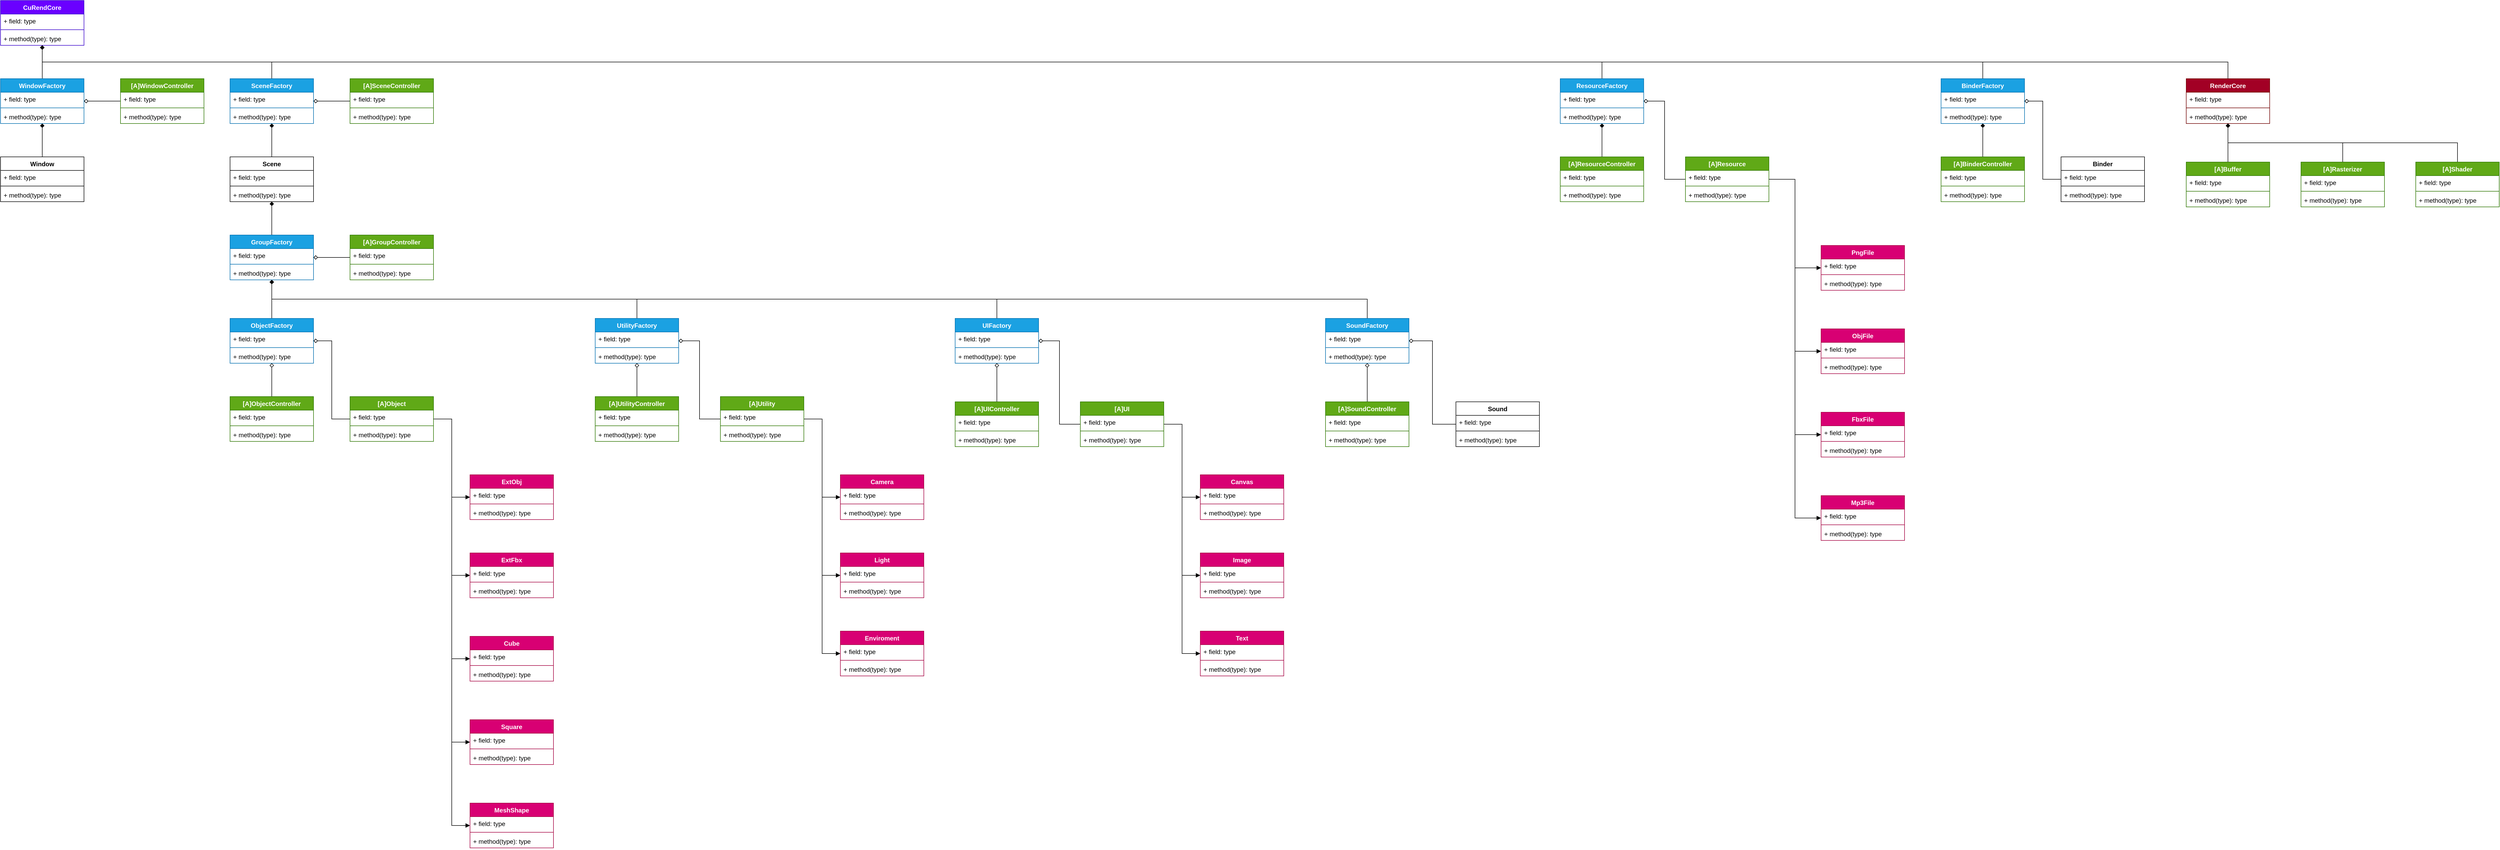 <mxfile version="24.7.8">
  <diagram id="C5RBs43oDa-KdzZeNtuy" name="Page-1">
    <mxGraphModel dx="1562" dy="909" grid="1" gridSize="10" guides="1" tooltips="1" connect="1" arrows="1" fold="1" page="0" pageScale="1" pageWidth="827" pageHeight="1169" math="0" shadow="0">
      <root>
        <mxCell id="WIyWlLk6GJQsqaUBKTNV-0" />
        <mxCell id="WIyWlLk6GJQsqaUBKTNV-1" parent="WIyWlLk6GJQsqaUBKTNV-0" />
        <mxCell id="FD1IymP8egUa7v1i3MxI-18" style="edgeStyle=orthogonalEdgeStyle;rounded=0;orthogonalLoop=1;jettySize=auto;html=1;startArrow=diamond;startFill=1;endArrow=none;endFill=0;" parent="WIyWlLk6GJQsqaUBKTNV-1" source="FD1IymP8egUa7v1i3MxI-1" target="FD1IymP8egUa7v1i3MxI-13" edge="1">
          <mxGeometry relative="1" as="geometry" />
        </mxCell>
        <mxCell id="FD1IymP8egUa7v1i3MxI-1" value="CuRendCore" style="swimlane;fontStyle=1;align=center;verticalAlign=top;childLayout=stackLayout;horizontal=1;startSize=26;horizontalStack=0;resizeParent=1;resizeParentMax=0;resizeLast=0;collapsible=1;marginBottom=0;fillColor=#6a00ff;fontColor=#ffffff;strokeColor=#3700CC;" parent="WIyWlLk6GJQsqaUBKTNV-1" vertex="1">
          <mxGeometry x="310" y="250" width="160" height="86" as="geometry" />
        </mxCell>
        <mxCell id="FD1IymP8egUa7v1i3MxI-2" value="+ field: type" style="text;strokeColor=none;fillColor=none;align=left;verticalAlign=top;spacingLeft=4;spacingRight=4;overflow=hidden;rotatable=0;points=[[0,0.5],[1,0.5]];portConstraint=eastwest;" parent="FD1IymP8egUa7v1i3MxI-1" vertex="1">
          <mxGeometry y="26" width="160" height="26" as="geometry" />
        </mxCell>
        <mxCell id="FD1IymP8egUa7v1i3MxI-3" value="" style="line;strokeWidth=1;fillColor=none;align=left;verticalAlign=middle;spacingTop=-1;spacingLeft=3;spacingRight=3;rotatable=0;labelPosition=right;points=[];portConstraint=eastwest;strokeColor=inherit;" parent="FD1IymP8egUa7v1i3MxI-1" vertex="1">
          <mxGeometry y="52" width="160" height="8" as="geometry" />
        </mxCell>
        <mxCell id="FD1IymP8egUa7v1i3MxI-4" value="+ method(type): type" style="text;strokeColor=none;fillColor=none;align=left;verticalAlign=top;spacingLeft=4;spacingRight=4;overflow=hidden;rotatable=0;points=[[0,0.5],[1,0.5]];portConstraint=eastwest;" parent="FD1IymP8egUa7v1i3MxI-1" vertex="1">
          <mxGeometry y="60" width="160" height="26" as="geometry" />
        </mxCell>
        <mxCell id="FD1IymP8egUa7v1i3MxI-13" value="WindowFactory" style="swimlane;fontStyle=1;align=center;verticalAlign=top;childLayout=stackLayout;horizontal=1;startSize=26;horizontalStack=0;resizeParent=1;resizeParentMax=0;resizeLast=0;collapsible=1;marginBottom=0;fillColor=#1ba1e2;fontColor=#ffffff;strokeColor=#006EAF;" parent="WIyWlLk6GJQsqaUBKTNV-1" vertex="1">
          <mxGeometry x="310" y="400" width="160" height="86" as="geometry" />
        </mxCell>
        <mxCell id="FD1IymP8egUa7v1i3MxI-14" value="+ field: type" style="text;strokeColor=none;fillColor=none;align=left;verticalAlign=top;spacingLeft=4;spacingRight=4;overflow=hidden;rotatable=0;points=[[0,0.5],[1,0.5]];portConstraint=eastwest;" parent="FD1IymP8egUa7v1i3MxI-13" vertex="1">
          <mxGeometry y="26" width="160" height="26" as="geometry" />
        </mxCell>
        <mxCell id="FD1IymP8egUa7v1i3MxI-15" value="" style="line;strokeWidth=1;fillColor=none;align=left;verticalAlign=middle;spacingTop=-1;spacingLeft=3;spacingRight=3;rotatable=0;labelPosition=right;points=[];portConstraint=eastwest;strokeColor=inherit;" parent="FD1IymP8egUa7v1i3MxI-13" vertex="1">
          <mxGeometry y="52" width="160" height="8" as="geometry" />
        </mxCell>
        <mxCell id="FD1IymP8egUa7v1i3MxI-16" value="+ method(type): type" style="text;strokeColor=none;fillColor=none;align=left;verticalAlign=top;spacingLeft=4;spacingRight=4;overflow=hidden;rotatable=0;points=[[0,0.5],[1,0.5]];portConstraint=eastwest;" parent="FD1IymP8egUa7v1i3MxI-13" vertex="1">
          <mxGeometry y="60" width="160" height="26" as="geometry" />
        </mxCell>
        <mxCell id="FD1IymP8egUa7v1i3MxI-19" value="Window" style="swimlane;fontStyle=1;align=center;verticalAlign=top;childLayout=stackLayout;horizontal=1;startSize=26;horizontalStack=0;resizeParent=1;resizeParentMax=0;resizeLast=0;collapsible=1;marginBottom=0;" parent="WIyWlLk6GJQsqaUBKTNV-1" vertex="1">
          <mxGeometry x="310" y="550" width="160" height="86" as="geometry" />
        </mxCell>
        <mxCell id="FD1IymP8egUa7v1i3MxI-20" value="+ field: type" style="text;strokeColor=none;fillColor=none;align=left;verticalAlign=top;spacingLeft=4;spacingRight=4;overflow=hidden;rotatable=0;points=[[0,0.5],[1,0.5]];portConstraint=eastwest;" parent="FD1IymP8egUa7v1i3MxI-19" vertex="1">
          <mxGeometry y="26" width="160" height="26" as="geometry" />
        </mxCell>
        <mxCell id="FD1IymP8egUa7v1i3MxI-21" value="" style="line;strokeWidth=1;fillColor=none;align=left;verticalAlign=middle;spacingTop=-1;spacingLeft=3;spacingRight=3;rotatable=0;labelPosition=right;points=[];portConstraint=eastwest;strokeColor=inherit;" parent="FD1IymP8egUa7v1i3MxI-19" vertex="1">
          <mxGeometry y="52" width="160" height="8" as="geometry" />
        </mxCell>
        <mxCell id="FD1IymP8egUa7v1i3MxI-22" value="+ method(type): type" style="text;strokeColor=none;fillColor=none;align=left;verticalAlign=top;spacingLeft=4;spacingRight=4;overflow=hidden;rotatable=0;points=[[0,0.5],[1,0.5]];portConstraint=eastwest;" parent="FD1IymP8egUa7v1i3MxI-19" vertex="1">
          <mxGeometry y="60" width="160" height="26" as="geometry" />
        </mxCell>
        <mxCell id="FD1IymP8egUa7v1i3MxI-29" style="edgeStyle=orthogonalEdgeStyle;rounded=0;orthogonalLoop=1;jettySize=auto;html=1;startArrow=none;startFill=0;endArrow=diamond;endFill=1;" parent="WIyWlLk6GJQsqaUBKTNV-1" source="FD1IymP8egUa7v1i3MxI-19" target="FD1IymP8egUa7v1i3MxI-13" edge="1">
          <mxGeometry relative="1" as="geometry">
            <mxPoint x="390" y="550" as="sourcePoint" />
          </mxGeometry>
        </mxCell>
        <mxCell id="FD1IymP8egUa7v1i3MxI-34" style="edgeStyle=orthogonalEdgeStyle;rounded=0;orthogonalLoop=1;jettySize=auto;html=1;startArrow=none;startFill=0;endArrow=diamond;endFill=0;" parent="WIyWlLk6GJQsqaUBKTNV-1" source="FD1IymP8egUa7v1i3MxI-30" target="FD1IymP8egUa7v1i3MxI-13" edge="1">
          <mxGeometry relative="1" as="geometry" />
        </mxCell>
        <mxCell id="FD1IymP8egUa7v1i3MxI-30" value="[A]WindowController" style="swimlane;fontStyle=1;align=center;verticalAlign=top;childLayout=stackLayout;horizontal=1;startSize=26;horizontalStack=0;resizeParent=1;resizeParentMax=0;resizeLast=0;collapsible=1;marginBottom=0;fillColor=#60a917;fontColor=#ffffff;strokeColor=#2D7600;" parent="WIyWlLk6GJQsqaUBKTNV-1" vertex="1">
          <mxGeometry x="540" y="400" width="160" height="86" as="geometry" />
        </mxCell>
        <mxCell id="FD1IymP8egUa7v1i3MxI-31" value="+ field: type" style="text;strokeColor=none;fillColor=none;align=left;verticalAlign=top;spacingLeft=4;spacingRight=4;overflow=hidden;rotatable=0;points=[[0,0.5],[1,0.5]];portConstraint=eastwest;" parent="FD1IymP8egUa7v1i3MxI-30" vertex="1">
          <mxGeometry y="26" width="160" height="26" as="geometry" />
        </mxCell>
        <mxCell id="FD1IymP8egUa7v1i3MxI-32" value="" style="line;strokeWidth=1;fillColor=none;align=left;verticalAlign=middle;spacingTop=-1;spacingLeft=3;spacingRight=3;rotatable=0;labelPosition=right;points=[];portConstraint=eastwest;strokeColor=inherit;" parent="FD1IymP8egUa7v1i3MxI-30" vertex="1">
          <mxGeometry y="52" width="160" height="8" as="geometry" />
        </mxCell>
        <mxCell id="FD1IymP8egUa7v1i3MxI-33" value="+ method(type): type" style="text;strokeColor=none;fillColor=none;align=left;verticalAlign=top;spacingLeft=4;spacingRight=4;overflow=hidden;rotatable=0;points=[[0,0.5],[1,0.5]];portConstraint=eastwest;" parent="FD1IymP8egUa7v1i3MxI-30" vertex="1">
          <mxGeometry y="60" width="160" height="26" as="geometry" />
        </mxCell>
        <mxCell id="FD1IymP8egUa7v1i3MxI-39" style="edgeStyle=elbowEdgeStyle;rounded=0;orthogonalLoop=1;jettySize=auto;html=1;startArrow=none;startFill=0;endArrow=diamond;endFill=0;elbow=vertical;" parent="WIyWlLk6GJQsqaUBKTNV-1" source="FD1IymP8egUa7v1i3MxI-35" target="FD1IymP8egUa7v1i3MxI-1" edge="1">
          <mxGeometry relative="1" as="geometry" />
        </mxCell>
        <mxCell id="FD1IymP8egUa7v1i3MxI-35" value="SceneFactory" style="swimlane;fontStyle=1;align=center;verticalAlign=top;childLayout=stackLayout;horizontal=1;startSize=26;horizontalStack=0;resizeParent=1;resizeParentMax=0;resizeLast=0;collapsible=1;marginBottom=0;fillColor=#1ba1e2;fontColor=#ffffff;strokeColor=#006EAF;" parent="WIyWlLk6GJQsqaUBKTNV-1" vertex="1">
          <mxGeometry x="750" y="400" width="160" height="86" as="geometry" />
        </mxCell>
        <mxCell id="FD1IymP8egUa7v1i3MxI-36" value="+ field: type" style="text;strokeColor=none;fillColor=none;align=left;verticalAlign=top;spacingLeft=4;spacingRight=4;overflow=hidden;rotatable=0;points=[[0,0.5],[1,0.5]];portConstraint=eastwest;" parent="FD1IymP8egUa7v1i3MxI-35" vertex="1">
          <mxGeometry y="26" width="160" height="26" as="geometry" />
        </mxCell>
        <mxCell id="FD1IymP8egUa7v1i3MxI-37" value="" style="line;strokeWidth=1;fillColor=none;align=left;verticalAlign=middle;spacingTop=-1;spacingLeft=3;spacingRight=3;rotatable=0;labelPosition=right;points=[];portConstraint=eastwest;strokeColor=inherit;" parent="FD1IymP8egUa7v1i3MxI-35" vertex="1">
          <mxGeometry y="52" width="160" height="8" as="geometry" />
        </mxCell>
        <mxCell id="FD1IymP8egUa7v1i3MxI-38" value="+ method(type): type" style="text;strokeColor=none;fillColor=none;align=left;verticalAlign=top;spacingLeft=4;spacingRight=4;overflow=hidden;rotatable=0;points=[[0,0.5],[1,0.5]];portConstraint=eastwest;" parent="FD1IymP8egUa7v1i3MxI-35" vertex="1">
          <mxGeometry y="60" width="160" height="26" as="geometry" />
        </mxCell>
        <mxCell id="FD1IymP8egUa7v1i3MxI-44" style="edgeStyle=elbowEdgeStyle;rounded=0;orthogonalLoop=1;jettySize=auto;html=1;startArrow=none;startFill=0;endArrow=diamond;endFill=1;" parent="WIyWlLk6GJQsqaUBKTNV-1" source="FD1IymP8egUa7v1i3MxI-40" target="FD1IymP8egUa7v1i3MxI-35" edge="1">
          <mxGeometry relative="1" as="geometry" />
        </mxCell>
        <mxCell id="FD1IymP8egUa7v1i3MxI-40" value="Scene" style="swimlane;fontStyle=1;align=center;verticalAlign=top;childLayout=stackLayout;horizontal=1;startSize=26;horizontalStack=0;resizeParent=1;resizeParentMax=0;resizeLast=0;collapsible=1;marginBottom=0;" parent="WIyWlLk6GJQsqaUBKTNV-1" vertex="1">
          <mxGeometry x="750" y="550" width="160" height="86" as="geometry" />
        </mxCell>
        <mxCell id="FD1IymP8egUa7v1i3MxI-41" value="+ field: type" style="text;strokeColor=none;fillColor=none;align=left;verticalAlign=top;spacingLeft=4;spacingRight=4;overflow=hidden;rotatable=0;points=[[0,0.5],[1,0.5]];portConstraint=eastwest;" parent="FD1IymP8egUa7v1i3MxI-40" vertex="1">
          <mxGeometry y="26" width="160" height="26" as="geometry" />
        </mxCell>
        <mxCell id="FD1IymP8egUa7v1i3MxI-42" value="" style="line;strokeWidth=1;fillColor=none;align=left;verticalAlign=middle;spacingTop=-1;spacingLeft=3;spacingRight=3;rotatable=0;labelPosition=right;points=[];portConstraint=eastwest;strokeColor=inherit;" parent="FD1IymP8egUa7v1i3MxI-40" vertex="1">
          <mxGeometry y="52" width="160" height="8" as="geometry" />
        </mxCell>
        <mxCell id="FD1IymP8egUa7v1i3MxI-43" value="+ method(type): type" style="text;strokeColor=none;fillColor=none;align=left;verticalAlign=top;spacingLeft=4;spacingRight=4;overflow=hidden;rotatable=0;points=[[0,0.5],[1,0.5]];portConstraint=eastwest;" parent="FD1IymP8egUa7v1i3MxI-40" vertex="1">
          <mxGeometry y="60" width="160" height="26" as="geometry" />
        </mxCell>
        <mxCell id="FD1IymP8egUa7v1i3MxI-49" style="edgeStyle=orthogonalEdgeStyle;rounded=0;orthogonalLoop=1;jettySize=auto;html=1;startArrow=none;startFill=0;endArrow=diamond;endFill=0;" parent="WIyWlLk6GJQsqaUBKTNV-1" source="FD1IymP8egUa7v1i3MxI-45" target="FD1IymP8egUa7v1i3MxI-35" edge="1">
          <mxGeometry relative="1" as="geometry" />
        </mxCell>
        <mxCell id="FD1IymP8egUa7v1i3MxI-45" value="[A]SceneController" style="swimlane;fontStyle=1;align=center;verticalAlign=top;childLayout=stackLayout;horizontal=1;startSize=26;horizontalStack=0;resizeParent=1;resizeParentMax=0;resizeLast=0;collapsible=1;marginBottom=0;fillColor=#60a917;fontColor=#ffffff;strokeColor=#2D7600;" parent="WIyWlLk6GJQsqaUBKTNV-1" vertex="1">
          <mxGeometry x="980" y="400" width="160" height="86" as="geometry" />
        </mxCell>
        <mxCell id="FD1IymP8egUa7v1i3MxI-46" value="+ field: type" style="text;strokeColor=none;fillColor=none;align=left;verticalAlign=top;spacingLeft=4;spacingRight=4;overflow=hidden;rotatable=0;points=[[0,0.5],[1,0.5]];portConstraint=eastwest;" parent="FD1IymP8egUa7v1i3MxI-45" vertex="1">
          <mxGeometry y="26" width="160" height="26" as="geometry" />
        </mxCell>
        <mxCell id="FD1IymP8egUa7v1i3MxI-47" value="" style="line;strokeWidth=1;fillColor=none;align=left;verticalAlign=middle;spacingTop=-1;spacingLeft=3;spacingRight=3;rotatable=0;labelPosition=right;points=[];portConstraint=eastwest;strokeColor=inherit;" parent="FD1IymP8egUa7v1i3MxI-45" vertex="1">
          <mxGeometry y="52" width="160" height="8" as="geometry" />
        </mxCell>
        <mxCell id="FD1IymP8egUa7v1i3MxI-48" value="+ method(type): type" style="text;strokeColor=none;fillColor=none;align=left;verticalAlign=top;spacingLeft=4;spacingRight=4;overflow=hidden;rotatable=0;points=[[0,0.5],[1,0.5]];portConstraint=eastwest;" parent="FD1IymP8egUa7v1i3MxI-45" vertex="1">
          <mxGeometry y="60" width="160" height="26" as="geometry" />
        </mxCell>
        <mxCell id="FD1IymP8egUa7v1i3MxI-83" style="edgeStyle=elbowEdgeStyle;rounded=0;orthogonalLoop=1;jettySize=auto;html=1;startArrow=none;startFill=0;endArrow=diamond;endFill=1;" parent="WIyWlLk6GJQsqaUBKTNV-1" source="FD1IymP8egUa7v1i3MxI-50" target="FD1IymP8egUa7v1i3MxI-65" edge="1">
          <mxGeometry relative="1" as="geometry" />
        </mxCell>
        <mxCell id="FD1IymP8egUa7v1i3MxI-50" value="ObjectFactory" style="swimlane;fontStyle=1;align=center;verticalAlign=top;childLayout=stackLayout;horizontal=1;startSize=26;horizontalStack=0;resizeParent=1;resizeParentMax=0;resizeLast=0;collapsible=1;marginBottom=0;fillColor=#1ba1e2;fontColor=#ffffff;strokeColor=#006EAF;" parent="WIyWlLk6GJQsqaUBKTNV-1" vertex="1">
          <mxGeometry x="750" y="860" width="160" height="86" as="geometry" />
        </mxCell>
        <mxCell id="FD1IymP8egUa7v1i3MxI-51" value="+ field: type" style="text;strokeColor=none;fillColor=none;align=left;verticalAlign=top;spacingLeft=4;spacingRight=4;overflow=hidden;rotatable=0;points=[[0,0.5],[1,0.5]];portConstraint=eastwest;" parent="FD1IymP8egUa7v1i3MxI-50" vertex="1">
          <mxGeometry y="26" width="160" height="26" as="geometry" />
        </mxCell>
        <mxCell id="FD1IymP8egUa7v1i3MxI-52" value="" style="line;strokeWidth=1;fillColor=none;align=left;verticalAlign=middle;spacingTop=-1;spacingLeft=3;spacingRight=3;rotatable=0;labelPosition=right;points=[];portConstraint=eastwest;strokeColor=inherit;" parent="FD1IymP8egUa7v1i3MxI-50" vertex="1">
          <mxGeometry y="52" width="160" height="8" as="geometry" />
        </mxCell>
        <mxCell id="FD1IymP8egUa7v1i3MxI-53" value="+ method(type): type" style="text;strokeColor=none;fillColor=none;align=left;verticalAlign=top;spacingLeft=4;spacingRight=4;overflow=hidden;rotatable=0;points=[[0,0.5],[1,0.5]];portConstraint=eastwest;" parent="FD1IymP8egUa7v1i3MxI-50" vertex="1">
          <mxGeometry y="60" width="160" height="26" as="geometry" />
        </mxCell>
        <mxCell id="FD1IymP8egUa7v1i3MxI-84" style="edgeStyle=elbowEdgeStyle;rounded=0;orthogonalLoop=1;jettySize=auto;html=1;startArrow=none;startFill=0;endArrow=diamond;endFill=1;elbow=vertical;" parent="WIyWlLk6GJQsqaUBKTNV-1" source="FD1IymP8egUa7v1i3MxI-55" target="FD1IymP8egUa7v1i3MxI-65" edge="1">
          <mxGeometry relative="1" as="geometry" />
        </mxCell>
        <mxCell id="FD1IymP8egUa7v1i3MxI-55" value="UIFactory" style="swimlane;fontStyle=1;align=center;verticalAlign=top;childLayout=stackLayout;horizontal=1;startSize=26;horizontalStack=0;resizeParent=1;resizeParentMax=0;resizeLast=0;collapsible=1;marginBottom=0;fillColor=#1ba1e2;fontColor=#ffffff;strokeColor=#006EAF;" parent="WIyWlLk6GJQsqaUBKTNV-1" vertex="1">
          <mxGeometry x="2140" y="860" width="160" height="86" as="geometry" />
        </mxCell>
        <mxCell id="FD1IymP8egUa7v1i3MxI-56" value="+ field: type" style="text;strokeColor=none;fillColor=none;align=left;verticalAlign=top;spacingLeft=4;spacingRight=4;overflow=hidden;rotatable=0;points=[[0,0.5],[1,0.5]];portConstraint=eastwest;" parent="FD1IymP8egUa7v1i3MxI-55" vertex="1">
          <mxGeometry y="26" width="160" height="26" as="geometry" />
        </mxCell>
        <mxCell id="FD1IymP8egUa7v1i3MxI-57" value="" style="line;strokeWidth=1;fillColor=none;align=left;verticalAlign=middle;spacingTop=-1;spacingLeft=3;spacingRight=3;rotatable=0;labelPosition=right;points=[];portConstraint=eastwest;strokeColor=inherit;" parent="FD1IymP8egUa7v1i3MxI-55" vertex="1">
          <mxGeometry y="52" width="160" height="8" as="geometry" />
        </mxCell>
        <mxCell id="FD1IymP8egUa7v1i3MxI-58" value="+ method(type): type" style="text;strokeColor=none;fillColor=none;align=left;verticalAlign=top;spacingLeft=4;spacingRight=4;overflow=hidden;rotatable=0;points=[[0,0.5],[1,0.5]];portConstraint=eastwest;" parent="FD1IymP8egUa7v1i3MxI-55" vertex="1">
          <mxGeometry y="60" width="160" height="26" as="geometry" />
        </mxCell>
        <mxCell id="FD1IymP8egUa7v1i3MxI-85" style="edgeStyle=elbowEdgeStyle;rounded=0;orthogonalLoop=1;jettySize=auto;elbow=vertical;html=1;startArrow=none;startFill=0;endArrow=diamond;endFill=1;" parent="WIyWlLk6GJQsqaUBKTNV-1" source="FD1IymP8egUa7v1i3MxI-60" target="FD1IymP8egUa7v1i3MxI-65" edge="1">
          <mxGeometry relative="1" as="geometry" />
        </mxCell>
        <mxCell id="FD1IymP8egUa7v1i3MxI-60" value="SoundFactory" style="swimlane;fontStyle=1;align=center;verticalAlign=top;childLayout=stackLayout;horizontal=1;startSize=26;horizontalStack=0;resizeParent=1;resizeParentMax=0;resizeLast=0;collapsible=1;marginBottom=0;fillColor=#1ba1e2;fontColor=#ffffff;strokeColor=#006EAF;" parent="WIyWlLk6GJQsqaUBKTNV-1" vertex="1">
          <mxGeometry x="2850" y="860" width="160" height="86" as="geometry" />
        </mxCell>
        <mxCell id="FD1IymP8egUa7v1i3MxI-61" value="+ field: type" style="text;strokeColor=none;fillColor=none;align=left;verticalAlign=top;spacingLeft=4;spacingRight=4;overflow=hidden;rotatable=0;points=[[0,0.5],[1,0.5]];portConstraint=eastwest;" parent="FD1IymP8egUa7v1i3MxI-60" vertex="1">
          <mxGeometry y="26" width="160" height="26" as="geometry" />
        </mxCell>
        <mxCell id="FD1IymP8egUa7v1i3MxI-62" value="" style="line;strokeWidth=1;fillColor=none;align=left;verticalAlign=middle;spacingTop=-1;spacingLeft=3;spacingRight=3;rotatable=0;labelPosition=right;points=[];portConstraint=eastwest;strokeColor=inherit;" parent="FD1IymP8egUa7v1i3MxI-60" vertex="1">
          <mxGeometry y="52" width="160" height="8" as="geometry" />
        </mxCell>
        <mxCell id="FD1IymP8egUa7v1i3MxI-63" value="+ method(type): type" style="text;strokeColor=none;fillColor=none;align=left;verticalAlign=top;spacingLeft=4;spacingRight=4;overflow=hidden;rotatable=0;points=[[0,0.5],[1,0.5]];portConstraint=eastwest;" parent="FD1IymP8egUa7v1i3MxI-60" vertex="1">
          <mxGeometry y="60" width="160" height="26" as="geometry" />
        </mxCell>
        <mxCell id="FD1IymP8egUa7v1i3MxI-69" style="edgeStyle=elbowEdgeStyle;rounded=0;orthogonalLoop=1;jettySize=auto;elbow=vertical;html=1;startArrow=none;startFill=0;endArrow=diamond;endFill=1;" parent="WIyWlLk6GJQsqaUBKTNV-1" source="FD1IymP8egUa7v1i3MxI-65" target="FD1IymP8egUa7v1i3MxI-40" edge="1">
          <mxGeometry relative="1" as="geometry" />
        </mxCell>
        <mxCell id="FD1IymP8egUa7v1i3MxI-65" value="GroupFactory" style="swimlane;fontStyle=1;align=center;verticalAlign=top;childLayout=stackLayout;horizontal=1;startSize=26;horizontalStack=0;resizeParent=1;resizeParentMax=0;resizeLast=0;collapsible=1;marginBottom=0;fillColor=#1ba1e2;fontColor=#ffffff;strokeColor=#006EAF;" parent="WIyWlLk6GJQsqaUBKTNV-1" vertex="1">
          <mxGeometry x="750" y="700" width="160" height="86" as="geometry" />
        </mxCell>
        <mxCell id="FD1IymP8egUa7v1i3MxI-66" value="+ field: type" style="text;strokeColor=none;fillColor=none;align=left;verticalAlign=top;spacingLeft=4;spacingRight=4;overflow=hidden;rotatable=0;points=[[0,0.5],[1,0.5]];portConstraint=eastwest;" parent="FD1IymP8egUa7v1i3MxI-65" vertex="1">
          <mxGeometry y="26" width="160" height="26" as="geometry" />
        </mxCell>
        <mxCell id="FD1IymP8egUa7v1i3MxI-67" value="" style="line;strokeWidth=1;fillColor=none;align=left;verticalAlign=middle;spacingTop=-1;spacingLeft=3;spacingRight=3;rotatable=0;labelPosition=right;points=[];portConstraint=eastwest;strokeColor=inherit;" parent="FD1IymP8egUa7v1i3MxI-65" vertex="1">
          <mxGeometry y="52" width="160" height="8" as="geometry" />
        </mxCell>
        <mxCell id="FD1IymP8egUa7v1i3MxI-68" value="+ method(type): type" style="text;strokeColor=none;fillColor=none;align=left;verticalAlign=top;spacingLeft=4;spacingRight=4;overflow=hidden;rotatable=0;points=[[0,0.5],[1,0.5]];portConstraint=eastwest;" parent="FD1IymP8egUa7v1i3MxI-65" vertex="1">
          <mxGeometry y="60" width="160" height="26" as="geometry" />
        </mxCell>
        <mxCell id="FD1IymP8egUa7v1i3MxI-74" style="edgeStyle=orthogonalEdgeStyle;rounded=0;orthogonalLoop=1;jettySize=auto;html=1;startArrow=none;startFill=0;endArrow=diamond;endFill=0;" parent="WIyWlLk6GJQsqaUBKTNV-1" source="FD1IymP8egUa7v1i3MxI-70" target="FD1IymP8egUa7v1i3MxI-65" edge="1">
          <mxGeometry relative="1" as="geometry" />
        </mxCell>
        <mxCell id="FD1IymP8egUa7v1i3MxI-70" value="[A]GroupController" style="swimlane;fontStyle=1;align=center;verticalAlign=top;childLayout=stackLayout;horizontal=1;startSize=26;horizontalStack=0;resizeParent=1;resizeParentMax=0;resizeLast=0;collapsible=1;marginBottom=0;fillColor=#60a917;fontColor=#ffffff;strokeColor=#2D7600;" parent="WIyWlLk6GJQsqaUBKTNV-1" vertex="1">
          <mxGeometry x="980" y="700" width="160" height="86" as="geometry" />
        </mxCell>
        <mxCell id="FD1IymP8egUa7v1i3MxI-71" value="+ field: type" style="text;strokeColor=none;fillColor=none;align=left;verticalAlign=top;spacingLeft=4;spacingRight=4;overflow=hidden;rotatable=0;points=[[0,0.5],[1,0.5]];portConstraint=eastwest;" parent="FD1IymP8egUa7v1i3MxI-70" vertex="1">
          <mxGeometry y="26" width="160" height="26" as="geometry" />
        </mxCell>
        <mxCell id="FD1IymP8egUa7v1i3MxI-72" value="" style="line;strokeWidth=1;fillColor=none;align=left;verticalAlign=middle;spacingTop=-1;spacingLeft=3;spacingRight=3;rotatable=0;labelPosition=right;points=[];portConstraint=eastwest;strokeColor=inherit;" parent="FD1IymP8egUa7v1i3MxI-70" vertex="1">
          <mxGeometry y="52" width="160" height="8" as="geometry" />
        </mxCell>
        <mxCell id="FD1IymP8egUa7v1i3MxI-73" value="+ method(type): type" style="text;strokeColor=none;fillColor=none;align=left;verticalAlign=top;spacingLeft=4;spacingRight=4;overflow=hidden;rotatable=0;points=[[0,0.5],[1,0.5]];portConstraint=eastwest;" parent="FD1IymP8egUa7v1i3MxI-70" vertex="1">
          <mxGeometry y="60" width="160" height="26" as="geometry" />
        </mxCell>
        <mxCell id="FD1IymP8egUa7v1i3MxI-90" style="edgeStyle=orthogonalEdgeStyle;rounded=0;orthogonalLoop=1;jettySize=auto;html=1;startArrow=none;startFill=0;endArrow=diamond;endFill=0;elbow=vertical;" parent="WIyWlLk6GJQsqaUBKTNV-1" source="FD1IymP8egUa7v1i3MxI-86" target="FD1IymP8egUa7v1i3MxI-50" edge="1">
          <mxGeometry relative="1" as="geometry" />
        </mxCell>
        <mxCell id="FD1IymP8egUa7v1i3MxI-86" value="[A]ObjectController" style="swimlane;fontStyle=1;align=center;verticalAlign=top;childLayout=stackLayout;horizontal=1;startSize=26;horizontalStack=0;resizeParent=1;resizeParentMax=0;resizeLast=0;collapsible=1;marginBottom=0;fillColor=#60a917;fontColor=#ffffff;strokeColor=#2D7600;" parent="WIyWlLk6GJQsqaUBKTNV-1" vertex="1">
          <mxGeometry x="750" y="1010" width="160" height="86" as="geometry" />
        </mxCell>
        <mxCell id="FD1IymP8egUa7v1i3MxI-87" value="+ field: type" style="text;strokeColor=none;fillColor=none;align=left;verticalAlign=top;spacingLeft=4;spacingRight=4;overflow=hidden;rotatable=0;points=[[0,0.5],[1,0.5]];portConstraint=eastwest;" parent="FD1IymP8egUa7v1i3MxI-86" vertex="1">
          <mxGeometry y="26" width="160" height="26" as="geometry" />
        </mxCell>
        <mxCell id="FD1IymP8egUa7v1i3MxI-88" value="" style="line;strokeWidth=1;fillColor=none;align=left;verticalAlign=middle;spacingTop=-1;spacingLeft=3;spacingRight=3;rotatable=0;labelPosition=right;points=[];portConstraint=eastwest;strokeColor=inherit;" parent="FD1IymP8egUa7v1i3MxI-86" vertex="1">
          <mxGeometry y="52" width="160" height="8" as="geometry" />
        </mxCell>
        <mxCell id="FD1IymP8egUa7v1i3MxI-89" value="+ method(type): type" style="text;strokeColor=none;fillColor=none;align=left;verticalAlign=top;spacingLeft=4;spacingRight=4;overflow=hidden;rotatable=0;points=[[0,0.5],[1,0.5]];portConstraint=eastwest;" parent="FD1IymP8egUa7v1i3MxI-86" vertex="1">
          <mxGeometry y="60" width="160" height="26" as="geometry" />
        </mxCell>
        <mxCell id="FD1IymP8egUa7v1i3MxI-95" style="edgeStyle=orthogonalEdgeStyle;rounded=0;orthogonalLoop=1;jettySize=auto;html=1;startArrow=none;startFill=0;endArrow=diamond;endFill=0;elbow=vertical;" parent="WIyWlLk6GJQsqaUBKTNV-1" source="FD1IymP8egUa7v1i3MxI-91" target="FD1IymP8egUa7v1i3MxI-55" edge="1">
          <mxGeometry relative="1" as="geometry" />
        </mxCell>
        <mxCell id="FD1IymP8egUa7v1i3MxI-91" value="[A]UIController" style="swimlane;fontStyle=1;align=center;verticalAlign=top;childLayout=stackLayout;horizontal=1;startSize=26;horizontalStack=0;resizeParent=1;resizeParentMax=0;resizeLast=0;collapsible=1;marginBottom=0;fillColor=#60a917;fontColor=#ffffff;strokeColor=#2D7600;" parent="WIyWlLk6GJQsqaUBKTNV-1" vertex="1">
          <mxGeometry x="2140" y="1020" width="160" height="86" as="geometry" />
        </mxCell>
        <mxCell id="FD1IymP8egUa7v1i3MxI-92" value="+ field: type" style="text;strokeColor=none;fillColor=none;align=left;verticalAlign=top;spacingLeft=4;spacingRight=4;overflow=hidden;rotatable=0;points=[[0,0.5],[1,0.5]];portConstraint=eastwest;" parent="FD1IymP8egUa7v1i3MxI-91" vertex="1">
          <mxGeometry y="26" width="160" height="26" as="geometry" />
        </mxCell>
        <mxCell id="FD1IymP8egUa7v1i3MxI-93" value="" style="line;strokeWidth=1;fillColor=none;align=left;verticalAlign=middle;spacingTop=-1;spacingLeft=3;spacingRight=3;rotatable=0;labelPosition=right;points=[];portConstraint=eastwest;strokeColor=inherit;" parent="FD1IymP8egUa7v1i3MxI-91" vertex="1">
          <mxGeometry y="52" width="160" height="8" as="geometry" />
        </mxCell>
        <mxCell id="FD1IymP8egUa7v1i3MxI-94" value="+ method(type): type" style="text;strokeColor=none;fillColor=none;align=left;verticalAlign=top;spacingLeft=4;spacingRight=4;overflow=hidden;rotatable=0;points=[[0,0.5],[1,0.5]];portConstraint=eastwest;" parent="FD1IymP8egUa7v1i3MxI-91" vertex="1">
          <mxGeometry y="60" width="160" height="26" as="geometry" />
        </mxCell>
        <mxCell id="FD1IymP8egUa7v1i3MxI-100" style="edgeStyle=orthogonalEdgeStyle;rounded=0;orthogonalLoop=1;jettySize=auto;html=1;startArrow=none;startFill=0;endArrow=diamond;endFill=0;elbow=vertical;" parent="WIyWlLk6GJQsqaUBKTNV-1" source="FD1IymP8egUa7v1i3MxI-96" target="FD1IymP8egUa7v1i3MxI-60" edge="1">
          <mxGeometry relative="1" as="geometry" />
        </mxCell>
        <mxCell id="FD1IymP8egUa7v1i3MxI-96" value="[A]SoundController" style="swimlane;fontStyle=1;align=center;verticalAlign=top;childLayout=stackLayout;horizontal=1;startSize=26;horizontalStack=0;resizeParent=1;resizeParentMax=0;resizeLast=0;collapsible=1;marginBottom=0;fillColor=#60a917;fontColor=#ffffff;strokeColor=#2D7600;" parent="WIyWlLk6GJQsqaUBKTNV-1" vertex="1">
          <mxGeometry x="2850" y="1020" width="160" height="86" as="geometry" />
        </mxCell>
        <mxCell id="FD1IymP8egUa7v1i3MxI-97" value="+ field: type" style="text;strokeColor=none;fillColor=none;align=left;verticalAlign=top;spacingLeft=4;spacingRight=4;overflow=hidden;rotatable=0;points=[[0,0.5],[1,0.5]];portConstraint=eastwest;" parent="FD1IymP8egUa7v1i3MxI-96" vertex="1">
          <mxGeometry y="26" width="160" height="26" as="geometry" />
        </mxCell>
        <mxCell id="FD1IymP8egUa7v1i3MxI-98" value="" style="line;strokeWidth=1;fillColor=none;align=left;verticalAlign=middle;spacingTop=-1;spacingLeft=3;spacingRight=3;rotatable=0;labelPosition=right;points=[];portConstraint=eastwest;strokeColor=inherit;" parent="FD1IymP8egUa7v1i3MxI-96" vertex="1">
          <mxGeometry y="52" width="160" height="8" as="geometry" />
        </mxCell>
        <mxCell id="FD1IymP8egUa7v1i3MxI-99" value="+ method(type): type" style="text;strokeColor=none;fillColor=none;align=left;verticalAlign=top;spacingLeft=4;spacingRight=4;overflow=hidden;rotatable=0;points=[[0,0.5],[1,0.5]];portConstraint=eastwest;" parent="FD1IymP8egUa7v1i3MxI-96" vertex="1">
          <mxGeometry y="60" width="160" height="26" as="geometry" />
        </mxCell>
        <mxCell id="8HXWOF0lawSCE01UWh6Q-69" style="edgeStyle=elbowEdgeStyle;shape=connector;rounded=0;orthogonalLoop=1;jettySize=auto;html=1;strokeColor=default;align=center;verticalAlign=middle;fontFamily=Helvetica;fontSize=11;fontColor=default;labelBackgroundColor=default;startArrow=block;startFill=1;endArrow=none;endFill=0;" parent="WIyWlLk6GJQsqaUBKTNV-1" source="FD1IymP8egUa7v1i3MxI-101" target="8HXWOF0lawSCE01UWh6Q-64" edge="1">
          <mxGeometry relative="1" as="geometry" />
        </mxCell>
        <mxCell id="FD1IymP8egUa7v1i3MxI-101" value="Camera" style="swimlane;fontStyle=1;align=center;verticalAlign=top;childLayout=stackLayout;horizontal=1;startSize=26;horizontalStack=0;resizeParent=1;resizeParentMax=0;resizeLast=0;collapsible=1;marginBottom=0;fillColor=#d80073;fontColor=#ffffff;strokeColor=#A50040;" parent="WIyWlLk6GJQsqaUBKTNV-1" vertex="1">
          <mxGeometry x="1920" y="1160" width="160" height="86" as="geometry" />
        </mxCell>
        <mxCell id="FD1IymP8egUa7v1i3MxI-102" value="+ field: type" style="text;strokeColor=none;fillColor=none;align=left;verticalAlign=top;spacingLeft=4;spacingRight=4;overflow=hidden;rotatable=0;points=[[0,0.5],[1,0.5]];portConstraint=eastwest;" parent="FD1IymP8egUa7v1i3MxI-101" vertex="1">
          <mxGeometry y="26" width="160" height="26" as="geometry" />
        </mxCell>
        <mxCell id="FD1IymP8egUa7v1i3MxI-103" value="" style="line;strokeWidth=1;fillColor=none;align=left;verticalAlign=middle;spacingTop=-1;spacingLeft=3;spacingRight=3;rotatable=0;labelPosition=right;points=[];portConstraint=eastwest;strokeColor=inherit;" parent="FD1IymP8egUa7v1i3MxI-101" vertex="1">
          <mxGeometry y="52" width="160" height="8" as="geometry" />
        </mxCell>
        <mxCell id="FD1IymP8egUa7v1i3MxI-104" value="+ method(type): type" style="text;strokeColor=none;fillColor=none;align=left;verticalAlign=top;spacingLeft=4;spacingRight=4;overflow=hidden;rotatable=0;points=[[0,0.5],[1,0.5]];portConstraint=eastwest;" parent="FD1IymP8egUa7v1i3MxI-101" vertex="1">
          <mxGeometry y="60" width="160" height="26" as="geometry" />
        </mxCell>
        <mxCell id="8HXWOF0lawSCE01UWh6Q-70" style="edgeStyle=elbowEdgeStyle;shape=connector;rounded=0;orthogonalLoop=1;jettySize=auto;html=1;strokeColor=default;align=center;verticalAlign=middle;fontFamily=Helvetica;fontSize=11;fontColor=default;labelBackgroundColor=default;startArrow=block;startFill=1;endArrow=none;endFill=0;" parent="WIyWlLk6GJQsqaUBKTNV-1" source="FD1IymP8egUa7v1i3MxI-106" target="8HXWOF0lawSCE01UWh6Q-64" edge="1">
          <mxGeometry relative="1" as="geometry" />
        </mxCell>
        <mxCell id="FD1IymP8egUa7v1i3MxI-106" value="Light" style="swimlane;fontStyle=1;align=center;verticalAlign=top;childLayout=stackLayout;horizontal=1;startSize=26;horizontalStack=0;resizeParent=1;resizeParentMax=0;resizeLast=0;collapsible=1;marginBottom=0;fillColor=#d80073;fontColor=#ffffff;strokeColor=#A50040;" parent="WIyWlLk6GJQsqaUBKTNV-1" vertex="1">
          <mxGeometry x="1920" y="1310" width="160" height="86" as="geometry" />
        </mxCell>
        <mxCell id="FD1IymP8egUa7v1i3MxI-107" value="+ field: type" style="text;strokeColor=none;fillColor=none;align=left;verticalAlign=top;spacingLeft=4;spacingRight=4;overflow=hidden;rotatable=0;points=[[0,0.5],[1,0.5]];portConstraint=eastwest;" parent="FD1IymP8egUa7v1i3MxI-106" vertex="1">
          <mxGeometry y="26" width="160" height="26" as="geometry" />
        </mxCell>
        <mxCell id="FD1IymP8egUa7v1i3MxI-108" value="" style="line;strokeWidth=1;fillColor=none;align=left;verticalAlign=middle;spacingTop=-1;spacingLeft=3;spacingRight=3;rotatable=0;labelPosition=right;points=[];portConstraint=eastwest;strokeColor=inherit;" parent="FD1IymP8egUa7v1i3MxI-106" vertex="1">
          <mxGeometry y="52" width="160" height="8" as="geometry" />
        </mxCell>
        <mxCell id="FD1IymP8egUa7v1i3MxI-109" value="+ method(type): type" style="text;strokeColor=none;fillColor=none;align=left;verticalAlign=top;spacingLeft=4;spacingRight=4;overflow=hidden;rotatable=0;points=[[0,0.5],[1,0.5]];portConstraint=eastwest;" parent="FD1IymP8egUa7v1i3MxI-106" vertex="1">
          <mxGeometry y="60" width="160" height="26" as="geometry" />
        </mxCell>
        <mxCell id="8HXWOF0lawSCE01UWh6Q-71" style="edgeStyle=elbowEdgeStyle;shape=connector;rounded=0;orthogonalLoop=1;jettySize=auto;html=1;strokeColor=default;align=center;verticalAlign=middle;fontFamily=Helvetica;fontSize=11;fontColor=default;labelBackgroundColor=default;startArrow=block;startFill=1;endArrow=none;endFill=0;" parent="WIyWlLk6GJQsqaUBKTNV-1" source="FD1IymP8egUa7v1i3MxI-110" target="8HXWOF0lawSCE01UWh6Q-64" edge="1">
          <mxGeometry relative="1" as="geometry" />
        </mxCell>
        <mxCell id="FD1IymP8egUa7v1i3MxI-110" value="Enviroment" style="swimlane;fontStyle=1;align=center;verticalAlign=top;childLayout=stackLayout;horizontal=1;startSize=26;horizontalStack=0;resizeParent=1;resizeParentMax=0;resizeLast=0;collapsible=1;marginBottom=0;fillColor=#d80073;fontColor=#ffffff;strokeColor=#A50040;" parent="WIyWlLk6GJQsqaUBKTNV-1" vertex="1">
          <mxGeometry x="1920" y="1460" width="160" height="86" as="geometry" />
        </mxCell>
        <mxCell id="FD1IymP8egUa7v1i3MxI-111" value="+ field: type" style="text;strokeColor=none;fillColor=none;align=left;verticalAlign=top;spacingLeft=4;spacingRight=4;overflow=hidden;rotatable=0;points=[[0,0.5],[1,0.5]];portConstraint=eastwest;" parent="FD1IymP8egUa7v1i3MxI-110" vertex="1">
          <mxGeometry y="26" width="160" height="26" as="geometry" />
        </mxCell>
        <mxCell id="FD1IymP8egUa7v1i3MxI-112" value="" style="line;strokeWidth=1;fillColor=none;align=left;verticalAlign=middle;spacingTop=-1;spacingLeft=3;spacingRight=3;rotatable=0;labelPosition=right;points=[];portConstraint=eastwest;strokeColor=inherit;" parent="FD1IymP8egUa7v1i3MxI-110" vertex="1">
          <mxGeometry y="52" width="160" height="8" as="geometry" />
        </mxCell>
        <mxCell id="FD1IymP8egUa7v1i3MxI-113" value="+ method(type): type" style="text;strokeColor=none;fillColor=none;align=left;verticalAlign=top;spacingLeft=4;spacingRight=4;overflow=hidden;rotatable=0;points=[[0,0.5],[1,0.5]];portConstraint=eastwest;" parent="FD1IymP8egUa7v1i3MxI-110" vertex="1">
          <mxGeometry y="60" width="160" height="26" as="geometry" />
        </mxCell>
        <mxCell id="FD1IymP8egUa7v1i3MxI-120" style="edgeStyle=elbowEdgeStyle;rounded=0;orthogonalLoop=1;jettySize=auto;html=1;startArrow=none;startFill=0;endArrow=diamond;endFill=0;" parent="WIyWlLk6GJQsqaUBKTNV-1" source="FD1IymP8egUa7v1i3MxI-116" target="FD1IymP8egUa7v1i3MxI-50" edge="1">
          <mxGeometry relative="1" as="geometry" />
        </mxCell>
        <mxCell id="FD1IymP8egUa7v1i3MxI-116" value="[A]Object" style="swimlane;fontStyle=1;align=center;verticalAlign=top;childLayout=stackLayout;horizontal=1;startSize=26;horizontalStack=0;resizeParent=1;resizeParentMax=0;resizeLast=0;collapsible=1;marginBottom=0;fillColor=#60a917;fontColor=#ffffff;strokeColor=#2D7600;" parent="WIyWlLk6GJQsqaUBKTNV-1" vertex="1">
          <mxGeometry x="980" y="1010" width="160" height="86" as="geometry" />
        </mxCell>
        <mxCell id="FD1IymP8egUa7v1i3MxI-117" value="+ field: type" style="text;strokeColor=none;fillColor=none;align=left;verticalAlign=top;spacingLeft=4;spacingRight=4;overflow=hidden;rotatable=0;points=[[0,0.5],[1,0.5]];portConstraint=eastwest;" parent="FD1IymP8egUa7v1i3MxI-116" vertex="1">
          <mxGeometry y="26" width="160" height="26" as="geometry" />
        </mxCell>
        <mxCell id="FD1IymP8egUa7v1i3MxI-118" value="" style="line;strokeWidth=1;fillColor=none;align=left;verticalAlign=middle;spacingTop=-1;spacingLeft=3;spacingRight=3;rotatable=0;labelPosition=right;points=[];portConstraint=eastwest;strokeColor=inherit;" parent="FD1IymP8egUa7v1i3MxI-116" vertex="1">
          <mxGeometry y="52" width="160" height="8" as="geometry" />
        </mxCell>
        <mxCell id="FD1IymP8egUa7v1i3MxI-119" value="+ method(type): type" style="text;strokeColor=none;fillColor=none;align=left;verticalAlign=top;spacingLeft=4;spacingRight=4;overflow=hidden;rotatable=0;points=[[0,0.5],[1,0.5]];portConstraint=eastwest;" parent="FD1IymP8egUa7v1i3MxI-116" vertex="1">
          <mxGeometry y="60" width="160" height="26" as="geometry" />
        </mxCell>
        <mxCell id="FD1IymP8egUa7v1i3MxI-125" style="edgeStyle=elbowEdgeStyle;rounded=0;orthogonalLoop=1;jettySize=auto;html=1;startArrow=block;startFill=1;endArrow=none;endFill=0;" parent="WIyWlLk6GJQsqaUBKTNV-1" source="FD1IymP8egUa7v1i3MxI-121" target="FD1IymP8egUa7v1i3MxI-116" edge="1">
          <mxGeometry relative="1" as="geometry" />
        </mxCell>
        <mxCell id="FD1IymP8egUa7v1i3MxI-121" value="ExtObj" style="swimlane;fontStyle=1;align=center;verticalAlign=top;childLayout=stackLayout;horizontal=1;startSize=26;horizontalStack=0;resizeParent=1;resizeParentMax=0;resizeLast=0;collapsible=1;marginBottom=0;fillColor=#d80073;fontColor=#ffffff;strokeColor=#A50040;" parent="WIyWlLk6GJQsqaUBKTNV-1" vertex="1">
          <mxGeometry x="1210" y="1160" width="160" height="86" as="geometry" />
        </mxCell>
        <mxCell id="FD1IymP8egUa7v1i3MxI-122" value="+ field: type" style="text;strokeColor=none;fillColor=none;align=left;verticalAlign=top;spacingLeft=4;spacingRight=4;overflow=hidden;rotatable=0;points=[[0,0.5],[1,0.5]];portConstraint=eastwest;" parent="FD1IymP8egUa7v1i3MxI-121" vertex="1">
          <mxGeometry y="26" width="160" height="26" as="geometry" />
        </mxCell>
        <mxCell id="FD1IymP8egUa7v1i3MxI-123" value="" style="line;strokeWidth=1;fillColor=none;align=left;verticalAlign=middle;spacingTop=-1;spacingLeft=3;spacingRight=3;rotatable=0;labelPosition=right;points=[];portConstraint=eastwest;strokeColor=inherit;" parent="FD1IymP8egUa7v1i3MxI-121" vertex="1">
          <mxGeometry y="52" width="160" height="8" as="geometry" />
        </mxCell>
        <mxCell id="FD1IymP8egUa7v1i3MxI-124" value="+ method(type): type" style="text;strokeColor=none;fillColor=none;align=left;verticalAlign=top;spacingLeft=4;spacingRight=4;overflow=hidden;rotatable=0;points=[[0,0.5],[1,0.5]];portConstraint=eastwest;" parent="FD1IymP8egUa7v1i3MxI-121" vertex="1">
          <mxGeometry y="60" width="160" height="26" as="geometry" />
        </mxCell>
        <mxCell id="FD1IymP8egUa7v1i3MxI-130" style="edgeStyle=elbowEdgeStyle;rounded=0;orthogonalLoop=1;jettySize=auto;html=1;startArrow=block;startFill=1;endArrow=none;endFill=0;" parent="WIyWlLk6GJQsqaUBKTNV-1" source="FD1IymP8egUa7v1i3MxI-126" target="FD1IymP8egUa7v1i3MxI-116" edge="1">
          <mxGeometry relative="1" as="geometry" />
        </mxCell>
        <mxCell id="FD1IymP8egUa7v1i3MxI-126" value="ExtFbx" style="swimlane;fontStyle=1;align=center;verticalAlign=top;childLayout=stackLayout;horizontal=1;startSize=26;horizontalStack=0;resizeParent=1;resizeParentMax=0;resizeLast=0;collapsible=1;marginBottom=0;fillColor=#d80073;fontColor=#ffffff;strokeColor=#A50040;" parent="WIyWlLk6GJQsqaUBKTNV-1" vertex="1">
          <mxGeometry x="1210" y="1310" width="160" height="86" as="geometry" />
        </mxCell>
        <mxCell id="FD1IymP8egUa7v1i3MxI-127" value="+ field: type" style="text;strokeColor=none;fillColor=none;align=left;verticalAlign=top;spacingLeft=4;spacingRight=4;overflow=hidden;rotatable=0;points=[[0,0.5],[1,0.5]];portConstraint=eastwest;" parent="FD1IymP8egUa7v1i3MxI-126" vertex="1">
          <mxGeometry y="26" width="160" height="26" as="geometry" />
        </mxCell>
        <mxCell id="FD1IymP8egUa7v1i3MxI-128" value="" style="line;strokeWidth=1;fillColor=none;align=left;verticalAlign=middle;spacingTop=-1;spacingLeft=3;spacingRight=3;rotatable=0;labelPosition=right;points=[];portConstraint=eastwest;strokeColor=inherit;" parent="FD1IymP8egUa7v1i3MxI-126" vertex="1">
          <mxGeometry y="52" width="160" height="8" as="geometry" />
        </mxCell>
        <mxCell id="FD1IymP8egUa7v1i3MxI-129" value="+ method(type): type" style="text;strokeColor=none;fillColor=none;align=left;verticalAlign=top;spacingLeft=4;spacingRight=4;overflow=hidden;rotatable=0;points=[[0,0.5],[1,0.5]];portConstraint=eastwest;" parent="FD1IymP8egUa7v1i3MxI-126" vertex="1">
          <mxGeometry y="60" width="160" height="26" as="geometry" />
        </mxCell>
        <mxCell id="FD1IymP8egUa7v1i3MxI-135" style="edgeStyle=elbowEdgeStyle;rounded=0;orthogonalLoop=1;jettySize=auto;html=1;startArrow=block;startFill=1;endArrow=none;endFill=0;" parent="WIyWlLk6GJQsqaUBKTNV-1" source="FD1IymP8egUa7v1i3MxI-131" target="FD1IymP8egUa7v1i3MxI-116" edge="1">
          <mxGeometry relative="1" as="geometry" />
        </mxCell>
        <mxCell id="FD1IymP8egUa7v1i3MxI-131" value="Cube" style="swimlane;fontStyle=1;align=center;verticalAlign=top;childLayout=stackLayout;horizontal=1;startSize=26;horizontalStack=0;resizeParent=1;resizeParentMax=0;resizeLast=0;collapsible=1;marginBottom=0;fillColor=#d80073;fontColor=#ffffff;strokeColor=#A50040;" parent="WIyWlLk6GJQsqaUBKTNV-1" vertex="1">
          <mxGeometry x="1210" y="1470" width="160" height="86" as="geometry" />
        </mxCell>
        <mxCell id="FD1IymP8egUa7v1i3MxI-132" value="+ field: type" style="text;strokeColor=none;fillColor=none;align=left;verticalAlign=top;spacingLeft=4;spacingRight=4;overflow=hidden;rotatable=0;points=[[0,0.5],[1,0.5]];portConstraint=eastwest;" parent="FD1IymP8egUa7v1i3MxI-131" vertex="1">
          <mxGeometry y="26" width="160" height="26" as="geometry" />
        </mxCell>
        <mxCell id="FD1IymP8egUa7v1i3MxI-133" value="" style="line;strokeWidth=1;fillColor=none;align=left;verticalAlign=middle;spacingTop=-1;spacingLeft=3;spacingRight=3;rotatable=0;labelPosition=right;points=[];portConstraint=eastwest;strokeColor=inherit;" parent="FD1IymP8egUa7v1i3MxI-131" vertex="1">
          <mxGeometry y="52" width="160" height="8" as="geometry" />
        </mxCell>
        <mxCell id="FD1IymP8egUa7v1i3MxI-134" value="+ method(type): type" style="text;strokeColor=none;fillColor=none;align=left;verticalAlign=top;spacingLeft=4;spacingRight=4;overflow=hidden;rotatable=0;points=[[0,0.5],[1,0.5]];portConstraint=eastwest;" parent="FD1IymP8egUa7v1i3MxI-131" vertex="1">
          <mxGeometry y="60" width="160" height="26" as="geometry" />
        </mxCell>
        <mxCell id="FD1IymP8egUa7v1i3MxI-140" style="edgeStyle=elbowEdgeStyle;rounded=0;orthogonalLoop=1;jettySize=auto;html=1;startArrow=block;startFill=1;endArrow=none;endFill=0;" parent="WIyWlLk6GJQsqaUBKTNV-1" source="FD1IymP8egUa7v1i3MxI-136" target="FD1IymP8egUa7v1i3MxI-116" edge="1">
          <mxGeometry relative="1" as="geometry" />
        </mxCell>
        <mxCell id="FD1IymP8egUa7v1i3MxI-136" value="Square" style="swimlane;fontStyle=1;align=center;verticalAlign=top;childLayout=stackLayout;horizontal=1;startSize=26;horizontalStack=0;resizeParent=1;resizeParentMax=0;resizeLast=0;collapsible=1;marginBottom=0;fillColor=#d80073;fontColor=#ffffff;strokeColor=#A50040;" parent="WIyWlLk6GJQsqaUBKTNV-1" vertex="1">
          <mxGeometry x="1210" y="1630" width="160" height="86" as="geometry" />
        </mxCell>
        <mxCell id="FD1IymP8egUa7v1i3MxI-137" value="+ field: type" style="text;strokeColor=none;fillColor=none;align=left;verticalAlign=top;spacingLeft=4;spacingRight=4;overflow=hidden;rotatable=0;points=[[0,0.5],[1,0.5]];portConstraint=eastwest;" parent="FD1IymP8egUa7v1i3MxI-136" vertex="1">
          <mxGeometry y="26" width="160" height="26" as="geometry" />
        </mxCell>
        <mxCell id="FD1IymP8egUa7v1i3MxI-138" value="" style="line;strokeWidth=1;fillColor=none;align=left;verticalAlign=middle;spacingTop=-1;spacingLeft=3;spacingRight=3;rotatable=0;labelPosition=right;points=[];portConstraint=eastwest;strokeColor=inherit;" parent="FD1IymP8egUa7v1i3MxI-136" vertex="1">
          <mxGeometry y="52" width="160" height="8" as="geometry" />
        </mxCell>
        <mxCell id="FD1IymP8egUa7v1i3MxI-139" value="+ method(type): type" style="text;strokeColor=none;fillColor=none;align=left;verticalAlign=top;spacingLeft=4;spacingRight=4;overflow=hidden;rotatable=0;points=[[0,0.5],[1,0.5]];portConstraint=eastwest;" parent="FD1IymP8egUa7v1i3MxI-136" vertex="1">
          <mxGeometry y="60" width="160" height="26" as="geometry" />
        </mxCell>
        <mxCell id="FD1IymP8egUa7v1i3MxI-153" style="edgeStyle=elbowEdgeStyle;rounded=0;orthogonalLoop=1;jettySize=auto;html=1;startArrow=none;startFill=0;endArrow=diamond;endFill=0;elbow=vertical;" parent="WIyWlLk6GJQsqaUBKTNV-1" source="FD1IymP8egUa7v1i3MxI-141" target="FD1IymP8egUa7v1i3MxI-65" edge="1">
          <mxGeometry relative="1" as="geometry" />
        </mxCell>
        <mxCell id="FD1IymP8egUa7v1i3MxI-141" value="UtilityFactory" style="swimlane;fontStyle=1;align=center;verticalAlign=top;childLayout=stackLayout;horizontal=1;startSize=26;horizontalStack=0;resizeParent=1;resizeParentMax=0;resizeLast=0;collapsible=1;marginBottom=0;fillColor=#1ba1e2;fontColor=#ffffff;strokeColor=#006EAF;" parent="WIyWlLk6GJQsqaUBKTNV-1" vertex="1">
          <mxGeometry x="1450" y="860" width="160" height="86" as="geometry" />
        </mxCell>
        <mxCell id="FD1IymP8egUa7v1i3MxI-142" value="+ field: type" style="text;strokeColor=none;fillColor=none;align=left;verticalAlign=top;spacingLeft=4;spacingRight=4;overflow=hidden;rotatable=0;points=[[0,0.5],[1,0.5]];portConstraint=eastwest;" parent="FD1IymP8egUa7v1i3MxI-141" vertex="1">
          <mxGeometry y="26" width="160" height="26" as="geometry" />
        </mxCell>
        <mxCell id="FD1IymP8egUa7v1i3MxI-143" value="" style="line;strokeWidth=1;fillColor=none;align=left;verticalAlign=middle;spacingTop=-1;spacingLeft=3;spacingRight=3;rotatable=0;labelPosition=right;points=[];portConstraint=eastwest;strokeColor=inherit;" parent="FD1IymP8egUa7v1i3MxI-141" vertex="1">
          <mxGeometry y="52" width="160" height="8" as="geometry" />
        </mxCell>
        <mxCell id="FD1IymP8egUa7v1i3MxI-144" value="+ method(type): type" style="text;strokeColor=none;fillColor=none;align=left;verticalAlign=top;spacingLeft=4;spacingRight=4;overflow=hidden;rotatable=0;points=[[0,0.5],[1,0.5]];portConstraint=eastwest;" parent="FD1IymP8egUa7v1i3MxI-141" vertex="1">
          <mxGeometry y="60" width="160" height="26" as="geometry" />
        </mxCell>
        <mxCell id="FD1IymP8egUa7v1i3MxI-149" style="edgeStyle=elbowEdgeStyle;rounded=0;orthogonalLoop=1;jettySize=auto;html=1;startArrow=none;startFill=0;endArrow=diamond;endFill=0;" parent="WIyWlLk6GJQsqaUBKTNV-1" source="FD1IymP8egUa7v1i3MxI-145" target="FD1IymP8egUa7v1i3MxI-141" edge="1">
          <mxGeometry relative="1" as="geometry" />
        </mxCell>
        <mxCell id="FD1IymP8egUa7v1i3MxI-145" value="[A]UtilityController" style="swimlane;fontStyle=1;align=center;verticalAlign=top;childLayout=stackLayout;horizontal=1;startSize=26;horizontalStack=0;resizeParent=1;resizeParentMax=0;resizeLast=0;collapsible=1;marginBottom=0;fillColor=#60a917;fontColor=#ffffff;strokeColor=#2D7600;" parent="WIyWlLk6GJQsqaUBKTNV-1" vertex="1">
          <mxGeometry x="1450" y="1010" width="160" height="86" as="geometry" />
        </mxCell>
        <mxCell id="FD1IymP8egUa7v1i3MxI-146" value="+ field: type" style="text;strokeColor=none;fillColor=none;align=left;verticalAlign=top;spacingLeft=4;spacingRight=4;overflow=hidden;rotatable=0;points=[[0,0.5],[1,0.5]];portConstraint=eastwest;" parent="FD1IymP8egUa7v1i3MxI-145" vertex="1">
          <mxGeometry y="26" width="160" height="26" as="geometry" />
        </mxCell>
        <mxCell id="FD1IymP8egUa7v1i3MxI-147" value="" style="line;strokeWidth=1;fillColor=none;align=left;verticalAlign=middle;spacingTop=-1;spacingLeft=3;spacingRight=3;rotatable=0;labelPosition=right;points=[];portConstraint=eastwest;strokeColor=inherit;" parent="FD1IymP8egUa7v1i3MxI-145" vertex="1">
          <mxGeometry y="52" width="160" height="8" as="geometry" />
        </mxCell>
        <mxCell id="FD1IymP8egUa7v1i3MxI-148" value="+ method(type): type" style="text;strokeColor=none;fillColor=none;align=left;verticalAlign=top;spacingLeft=4;spacingRight=4;overflow=hidden;rotatable=0;points=[[0,0.5],[1,0.5]];portConstraint=eastwest;" parent="FD1IymP8egUa7v1i3MxI-145" vertex="1">
          <mxGeometry y="60" width="160" height="26" as="geometry" />
        </mxCell>
        <mxCell id="8HXWOF0lawSCE01UWh6Q-4" style="edgeStyle=elbowEdgeStyle;rounded=0;orthogonalLoop=1;jettySize=auto;html=1;endArrow=none;endFill=0;startArrow=block;startFill=1;" parent="WIyWlLk6GJQsqaUBKTNV-1" source="8HXWOF0lawSCE01UWh6Q-0" target="FD1IymP8egUa7v1i3MxI-116" edge="1">
          <mxGeometry relative="1" as="geometry" />
        </mxCell>
        <mxCell id="8HXWOF0lawSCE01UWh6Q-0" value="MeshShape" style="swimlane;fontStyle=1;align=center;verticalAlign=top;childLayout=stackLayout;horizontal=1;startSize=26;horizontalStack=0;resizeParent=1;resizeParentMax=0;resizeLast=0;collapsible=1;marginBottom=0;fillColor=#d80073;fontColor=#ffffff;strokeColor=#A50040;" parent="WIyWlLk6GJQsqaUBKTNV-1" vertex="1">
          <mxGeometry x="1210" y="1790" width="160" height="86" as="geometry" />
        </mxCell>
        <mxCell id="8HXWOF0lawSCE01UWh6Q-1" value="+ field: type" style="text;strokeColor=none;fillColor=none;align=left;verticalAlign=top;spacingLeft=4;spacingRight=4;overflow=hidden;rotatable=0;points=[[0,0.5],[1,0.5]];portConstraint=eastwest;" parent="8HXWOF0lawSCE01UWh6Q-0" vertex="1">
          <mxGeometry y="26" width="160" height="26" as="geometry" />
        </mxCell>
        <mxCell id="8HXWOF0lawSCE01UWh6Q-2" value="" style="line;strokeWidth=1;fillColor=none;align=left;verticalAlign=middle;spacingTop=-1;spacingLeft=3;spacingRight=3;rotatable=0;labelPosition=right;points=[];portConstraint=eastwest;strokeColor=inherit;" parent="8HXWOF0lawSCE01UWh6Q-0" vertex="1">
          <mxGeometry y="52" width="160" height="8" as="geometry" />
        </mxCell>
        <mxCell id="8HXWOF0lawSCE01UWh6Q-3" value="+ method(type): type" style="text;strokeColor=none;fillColor=none;align=left;verticalAlign=top;spacingLeft=4;spacingRight=4;overflow=hidden;rotatable=0;points=[[0,0.5],[1,0.5]];portConstraint=eastwest;" parent="8HXWOF0lawSCE01UWh6Q-0" vertex="1">
          <mxGeometry y="60" width="160" height="26" as="geometry" />
        </mxCell>
        <mxCell id="8HXWOF0lawSCE01UWh6Q-11" style="edgeStyle=elbowEdgeStyle;rounded=0;orthogonalLoop=1;jettySize=auto;html=1;elbow=vertical;endArrow=diamond;endFill=1;" parent="WIyWlLk6GJQsqaUBKTNV-1" source="8HXWOF0lawSCE01UWh6Q-5" target="FD1IymP8egUa7v1i3MxI-1" edge="1">
          <mxGeometry relative="1" as="geometry" />
        </mxCell>
        <mxCell id="8HXWOF0lawSCE01UWh6Q-5" value="RenderCore" style="swimlane;fontStyle=1;align=center;verticalAlign=top;childLayout=stackLayout;horizontal=1;startSize=26;horizontalStack=0;resizeParent=1;resizeParentMax=0;resizeLast=0;collapsible=1;marginBottom=0;fillColor=#a20025;fontColor=#ffffff;strokeColor=#6F0000;" parent="WIyWlLk6GJQsqaUBKTNV-1" vertex="1">
          <mxGeometry x="4500" y="400" width="160" height="86" as="geometry" />
        </mxCell>
        <mxCell id="8HXWOF0lawSCE01UWh6Q-6" value="+ field: type" style="text;strokeColor=none;fillColor=none;align=left;verticalAlign=top;spacingLeft=4;spacingRight=4;overflow=hidden;rotatable=0;points=[[0,0.5],[1,0.5]];portConstraint=eastwest;" parent="8HXWOF0lawSCE01UWh6Q-5" vertex="1">
          <mxGeometry y="26" width="160" height="26" as="geometry" />
        </mxCell>
        <mxCell id="8HXWOF0lawSCE01UWh6Q-7" value="" style="line;strokeWidth=1;fillColor=none;align=left;verticalAlign=middle;spacingTop=-1;spacingLeft=3;spacingRight=3;rotatable=0;labelPosition=right;points=[];portConstraint=eastwest;strokeColor=inherit;" parent="8HXWOF0lawSCE01UWh6Q-5" vertex="1">
          <mxGeometry y="52" width="160" height="8" as="geometry" />
        </mxCell>
        <mxCell id="8HXWOF0lawSCE01UWh6Q-8" value="+ method(type): type" style="text;strokeColor=none;fillColor=none;align=left;verticalAlign=top;spacingLeft=4;spacingRight=4;overflow=hidden;rotatable=0;points=[[0,0.5],[1,0.5]];portConstraint=eastwest;" parent="8HXWOF0lawSCE01UWh6Q-5" vertex="1">
          <mxGeometry y="60" width="160" height="26" as="geometry" />
        </mxCell>
        <mxCell id="8HXWOF0lawSCE01UWh6Q-21" style="edgeStyle=elbowEdgeStyle;rounded=0;orthogonalLoop=1;jettySize=auto;html=1;endArrow=diamond;endFill=1;elbow=vertical;" parent="WIyWlLk6GJQsqaUBKTNV-1" source="8HXWOF0lawSCE01UWh6Q-17" target="8HXWOF0lawSCE01UWh6Q-5" edge="1">
          <mxGeometry relative="1" as="geometry" />
        </mxCell>
        <mxCell id="8HXWOF0lawSCE01UWh6Q-17" value="[A]Buffer" style="swimlane;fontStyle=1;align=center;verticalAlign=top;childLayout=stackLayout;horizontal=1;startSize=26;horizontalStack=0;resizeParent=1;resizeParentMax=0;resizeLast=0;collapsible=1;marginBottom=0;fillColor=#60a917;fontColor=#ffffff;strokeColor=#2D7600;" parent="WIyWlLk6GJQsqaUBKTNV-1" vertex="1">
          <mxGeometry x="4500" y="560" width="160" height="86" as="geometry" />
        </mxCell>
        <mxCell id="8HXWOF0lawSCE01UWh6Q-18" value="+ field: type" style="text;strokeColor=none;fillColor=none;align=left;verticalAlign=top;spacingLeft=4;spacingRight=4;overflow=hidden;rotatable=0;points=[[0,0.5],[1,0.5]];portConstraint=eastwest;" parent="8HXWOF0lawSCE01UWh6Q-17" vertex="1">
          <mxGeometry y="26" width="160" height="26" as="geometry" />
        </mxCell>
        <mxCell id="8HXWOF0lawSCE01UWh6Q-19" value="" style="line;strokeWidth=1;fillColor=none;align=left;verticalAlign=middle;spacingTop=-1;spacingLeft=3;spacingRight=3;rotatable=0;labelPosition=right;points=[];portConstraint=eastwest;strokeColor=inherit;" parent="8HXWOF0lawSCE01UWh6Q-17" vertex="1">
          <mxGeometry y="52" width="160" height="8" as="geometry" />
        </mxCell>
        <mxCell id="8HXWOF0lawSCE01UWh6Q-20" value="+ method(type): type" style="text;strokeColor=none;fillColor=none;align=left;verticalAlign=top;spacingLeft=4;spacingRight=4;overflow=hidden;rotatable=0;points=[[0,0.5],[1,0.5]];portConstraint=eastwest;" parent="8HXWOF0lawSCE01UWh6Q-17" vertex="1">
          <mxGeometry y="60" width="160" height="26" as="geometry" />
        </mxCell>
        <mxCell id="8HXWOF0lawSCE01UWh6Q-26" style="edgeStyle=elbowEdgeStyle;rounded=0;orthogonalLoop=1;jettySize=auto;html=1;elbow=vertical;endArrow=diamond;endFill=1;" parent="WIyWlLk6GJQsqaUBKTNV-1" source="8HXWOF0lawSCE01UWh6Q-22" target="FD1IymP8egUa7v1i3MxI-1" edge="1">
          <mxGeometry relative="1" as="geometry" />
        </mxCell>
        <mxCell id="8HXWOF0lawSCE01UWh6Q-22" value="ResourceFactory" style="swimlane;fontStyle=1;align=center;verticalAlign=top;childLayout=stackLayout;horizontal=1;startSize=26;horizontalStack=0;resizeParent=1;resizeParentMax=0;resizeLast=0;collapsible=1;marginBottom=0;fillColor=#1ba1e2;fontColor=#ffffff;strokeColor=#006EAF;" parent="WIyWlLk6GJQsqaUBKTNV-1" vertex="1">
          <mxGeometry x="3300" y="400" width="160" height="86" as="geometry" />
        </mxCell>
        <mxCell id="8HXWOF0lawSCE01UWh6Q-23" value="+ field: type" style="text;strokeColor=none;fillColor=none;align=left;verticalAlign=top;spacingLeft=4;spacingRight=4;overflow=hidden;rotatable=0;points=[[0,0.5],[1,0.5]];portConstraint=eastwest;" parent="8HXWOF0lawSCE01UWh6Q-22" vertex="1">
          <mxGeometry y="26" width="160" height="26" as="geometry" />
        </mxCell>
        <mxCell id="8HXWOF0lawSCE01UWh6Q-24" value="" style="line;strokeWidth=1;fillColor=none;align=left;verticalAlign=middle;spacingTop=-1;spacingLeft=3;spacingRight=3;rotatable=0;labelPosition=right;points=[];portConstraint=eastwest;strokeColor=inherit;" parent="8HXWOF0lawSCE01UWh6Q-22" vertex="1">
          <mxGeometry y="52" width="160" height="8" as="geometry" />
        </mxCell>
        <mxCell id="8HXWOF0lawSCE01UWh6Q-25" value="+ method(type): type" style="text;strokeColor=none;fillColor=none;align=left;verticalAlign=top;spacingLeft=4;spacingRight=4;overflow=hidden;rotatable=0;points=[[0,0.5],[1,0.5]];portConstraint=eastwest;" parent="8HXWOF0lawSCE01UWh6Q-22" vertex="1">
          <mxGeometry y="60" width="160" height="26" as="geometry" />
        </mxCell>
        <mxCell id="8HXWOF0lawSCE01UWh6Q-32" style="edgeStyle=orthogonalEdgeStyle;rounded=0;orthogonalLoop=1;jettySize=auto;html=1;endArrow=diamond;endFill=1;" parent="WIyWlLk6GJQsqaUBKTNV-1" source="8HXWOF0lawSCE01UWh6Q-28" target="8HXWOF0lawSCE01UWh6Q-22" edge="1">
          <mxGeometry relative="1" as="geometry" />
        </mxCell>
        <mxCell id="8HXWOF0lawSCE01UWh6Q-28" value="[A]ResourceController" style="swimlane;fontStyle=1;align=center;verticalAlign=top;childLayout=stackLayout;horizontal=1;startSize=26;horizontalStack=0;resizeParent=1;resizeParentMax=0;resizeLast=0;collapsible=1;marginBottom=0;fillColor=#60a917;fontColor=#ffffff;strokeColor=#2D7600;" parent="WIyWlLk6GJQsqaUBKTNV-1" vertex="1">
          <mxGeometry x="3300" y="550" width="160" height="86" as="geometry" />
        </mxCell>
        <mxCell id="8HXWOF0lawSCE01UWh6Q-29" value="+ field: type" style="text;strokeColor=none;fillColor=none;align=left;verticalAlign=top;spacingLeft=4;spacingRight=4;overflow=hidden;rotatable=0;points=[[0,0.5],[1,0.5]];portConstraint=eastwest;" parent="8HXWOF0lawSCE01UWh6Q-28" vertex="1">
          <mxGeometry y="26" width="160" height="26" as="geometry" />
        </mxCell>
        <mxCell id="8HXWOF0lawSCE01UWh6Q-30" value="" style="line;strokeWidth=1;fillColor=none;align=left;verticalAlign=middle;spacingTop=-1;spacingLeft=3;spacingRight=3;rotatable=0;labelPosition=right;points=[];portConstraint=eastwest;strokeColor=inherit;" parent="8HXWOF0lawSCE01UWh6Q-28" vertex="1">
          <mxGeometry y="52" width="160" height="8" as="geometry" />
        </mxCell>
        <mxCell id="8HXWOF0lawSCE01UWh6Q-31" value="+ method(type): type" style="text;strokeColor=none;fillColor=none;align=left;verticalAlign=top;spacingLeft=4;spacingRight=4;overflow=hidden;rotatable=0;points=[[0,0.5],[1,0.5]];portConstraint=eastwest;" parent="8HXWOF0lawSCE01UWh6Q-28" vertex="1">
          <mxGeometry y="60" width="160" height="26" as="geometry" />
        </mxCell>
        <mxCell id="8HXWOF0lawSCE01UWh6Q-37" style="edgeStyle=elbowEdgeStyle;rounded=0;orthogonalLoop=1;jettySize=auto;html=1;endArrow=diamond;endFill=0;" parent="WIyWlLk6GJQsqaUBKTNV-1" source="8HXWOF0lawSCE01UWh6Q-33" target="8HXWOF0lawSCE01UWh6Q-22" edge="1">
          <mxGeometry relative="1" as="geometry" />
        </mxCell>
        <mxCell id="8HXWOF0lawSCE01UWh6Q-33" value="[A]Resource" style="swimlane;fontStyle=1;align=center;verticalAlign=top;childLayout=stackLayout;horizontal=1;startSize=26;horizontalStack=0;resizeParent=1;resizeParentMax=0;resizeLast=0;collapsible=1;marginBottom=0;fillColor=#60a917;fontColor=#ffffff;strokeColor=#2D7600;" parent="WIyWlLk6GJQsqaUBKTNV-1" vertex="1">
          <mxGeometry x="3540" y="550" width="160" height="86" as="geometry" />
        </mxCell>
        <mxCell id="8HXWOF0lawSCE01UWh6Q-34" value="+ field: type" style="text;strokeColor=none;fillColor=none;align=left;verticalAlign=top;spacingLeft=4;spacingRight=4;overflow=hidden;rotatable=0;points=[[0,0.5],[1,0.5]];portConstraint=eastwest;" parent="8HXWOF0lawSCE01UWh6Q-33" vertex="1">
          <mxGeometry y="26" width="160" height="26" as="geometry" />
        </mxCell>
        <mxCell id="8HXWOF0lawSCE01UWh6Q-35" value="" style="line;strokeWidth=1;fillColor=none;align=left;verticalAlign=middle;spacingTop=-1;spacingLeft=3;spacingRight=3;rotatable=0;labelPosition=right;points=[];portConstraint=eastwest;strokeColor=inherit;" parent="8HXWOF0lawSCE01UWh6Q-33" vertex="1">
          <mxGeometry y="52" width="160" height="8" as="geometry" />
        </mxCell>
        <mxCell id="8HXWOF0lawSCE01UWh6Q-36" value="+ method(type): type" style="text;strokeColor=none;fillColor=none;align=left;verticalAlign=top;spacingLeft=4;spacingRight=4;overflow=hidden;rotatable=0;points=[[0,0.5],[1,0.5]];portConstraint=eastwest;" parent="8HXWOF0lawSCE01UWh6Q-33" vertex="1">
          <mxGeometry y="60" width="160" height="26" as="geometry" />
        </mxCell>
        <mxCell id="8HXWOF0lawSCE01UWh6Q-42" style="edgeStyle=elbowEdgeStyle;rounded=0;orthogonalLoop=1;jettySize=auto;html=1;endArrow=none;endFill=0;startArrow=block;startFill=1;" parent="WIyWlLk6GJQsqaUBKTNV-1" source="8HXWOF0lawSCE01UWh6Q-38" target="8HXWOF0lawSCE01UWh6Q-33" edge="1">
          <mxGeometry relative="1" as="geometry" />
        </mxCell>
        <mxCell id="8HXWOF0lawSCE01UWh6Q-38" value="PngFile" style="swimlane;fontStyle=1;align=center;verticalAlign=top;childLayout=stackLayout;horizontal=1;startSize=26;horizontalStack=0;resizeParent=1;resizeParentMax=0;resizeLast=0;collapsible=1;marginBottom=0;fillColor=#d80073;fontColor=#ffffff;strokeColor=#A50040;" parent="WIyWlLk6GJQsqaUBKTNV-1" vertex="1">
          <mxGeometry x="3800" y="720" width="160" height="86" as="geometry" />
        </mxCell>
        <mxCell id="8HXWOF0lawSCE01UWh6Q-39" value="+ field: type" style="text;strokeColor=none;fillColor=none;align=left;verticalAlign=top;spacingLeft=4;spacingRight=4;overflow=hidden;rotatable=0;points=[[0,0.5],[1,0.5]];portConstraint=eastwest;" parent="8HXWOF0lawSCE01UWh6Q-38" vertex="1">
          <mxGeometry y="26" width="160" height="26" as="geometry" />
        </mxCell>
        <mxCell id="8HXWOF0lawSCE01UWh6Q-40" value="" style="line;strokeWidth=1;fillColor=none;align=left;verticalAlign=middle;spacingTop=-1;spacingLeft=3;spacingRight=3;rotatable=0;labelPosition=right;points=[];portConstraint=eastwest;strokeColor=inherit;" parent="8HXWOF0lawSCE01UWh6Q-38" vertex="1">
          <mxGeometry y="52" width="160" height="8" as="geometry" />
        </mxCell>
        <mxCell id="8HXWOF0lawSCE01UWh6Q-41" value="+ method(type): type" style="text;strokeColor=none;fillColor=none;align=left;verticalAlign=top;spacingLeft=4;spacingRight=4;overflow=hidden;rotatable=0;points=[[0,0.5],[1,0.5]];portConstraint=eastwest;" parent="8HXWOF0lawSCE01UWh6Q-38" vertex="1">
          <mxGeometry y="60" width="160" height="26" as="geometry" />
        </mxCell>
        <mxCell id="8HXWOF0lawSCE01UWh6Q-48" style="edgeStyle=elbowEdgeStyle;shape=connector;rounded=0;orthogonalLoop=1;jettySize=auto;html=1;strokeColor=default;align=center;verticalAlign=middle;fontFamily=Helvetica;fontSize=11;fontColor=default;labelBackgroundColor=default;startArrow=block;startFill=1;endArrow=none;endFill=0;" parent="WIyWlLk6GJQsqaUBKTNV-1" source="8HXWOF0lawSCE01UWh6Q-43" target="8HXWOF0lawSCE01UWh6Q-33" edge="1">
          <mxGeometry relative="1" as="geometry" />
        </mxCell>
        <mxCell id="8HXWOF0lawSCE01UWh6Q-43" value="ObjFile" style="swimlane;fontStyle=1;align=center;verticalAlign=top;childLayout=stackLayout;horizontal=1;startSize=26;horizontalStack=0;resizeParent=1;resizeParentMax=0;resizeLast=0;collapsible=1;marginBottom=0;fillColor=#d80073;fontColor=#ffffff;strokeColor=#A50040;" parent="WIyWlLk6GJQsqaUBKTNV-1" vertex="1">
          <mxGeometry x="3800" y="880" width="160" height="86" as="geometry" />
        </mxCell>
        <mxCell id="8HXWOF0lawSCE01UWh6Q-44" value="+ field: type" style="text;strokeColor=none;fillColor=none;align=left;verticalAlign=top;spacingLeft=4;spacingRight=4;overflow=hidden;rotatable=0;points=[[0,0.5],[1,0.5]];portConstraint=eastwest;" parent="8HXWOF0lawSCE01UWh6Q-43" vertex="1">
          <mxGeometry y="26" width="160" height="26" as="geometry" />
        </mxCell>
        <mxCell id="8HXWOF0lawSCE01UWh6Q-45" value="" style="line;strokeWidth=1;fillColor=none;align=left;verticalAlign=middle;spacingTop=-1;spacingLeft=3;spacingRight=3;rotatable=0;labelPosition=right;points=[];portConstraint=eastwest;strokeColor=inherit;" parent="8HXWOF0lawSCE01UWh6Q-43" vertex="1">
          <mxGeometry y="52" width="160" height="8" as="geometry" />
        </mxCell>
        <mxCell id="8HXWOF0lawSCE01UWh6Q-46" value="+ method(type): type" style="text;strokeColor=none;fillColor=none;align=left;verticalAlign=top;spacingLeft=4;spacingRight=4;overflow=hidden;rotatable=0;points=[[0,0.5],[1,0.5]];portConstraint=eastwest;" parent="8HXWOF0lawSCE01UWh6Q-43" vertex="1">
          <mxGeometry y="60" width="160" height="26" as="geometry" />
        </mxCell>
        <mxCell id="8HXWOF0lawSCE01UWh6Q-53" style="edgeStyle=elbowEdgeStyle;shape=connector;rounded=0;orthogonalLoop=1;jettySize=auto;html=1;strokeColor=default;align=center;verticalAlign=middle;fontFamily=Helvetica;fontSize=11;fontColor=default;labelBackgroundColor=default;startArrow=block;startFill=1;endArrow=none;endFill=0;" parent="WIyWlLk6GJQsqaUBKTNV-1" source="8HXWOF0lawSCE01UWh6Q-49" target="8HXWOF0lawSCE01UWh6Q-33" edge="1">
          <mxGeometry relative="1" as="geometry" />
        </mxCell>
        <mxCell id="8HXWOF0lawSCE01UWh6Q-49" value="Mp3File" style="swimlane;fontStyle=1;align=center;verticalAlign=top;childLayout=stackLayout;horizontal=1;startSize=26;horizontalStack=0;resizeParent=1;resizeParentMax=0;resizeLast=0;collapsible=1;marginBottom=0;fillColor=#d80073;fontColor=#ffffff;strokeColor=#A50040;" parent="WIyWlLk6GJQsqaUBKTNV-1" vertex="1">
          <mxGeometry x="3800" y="1200" width="160" height="86" as="geometry" />
        </mxCell>
        <mxCell id="8HXWOF0lawSCE01UWh6Q-50" value="+ field: type" style="text;strokeColor=none;fillColor=none;align=left;verticalAlign=top;spacingLeft=4;spacingRight=4;overflow=hidden;rotatable=0;points=[[0,0.5],[1,0.5]];portConstraint=eastwest;" parent="8HXWOF0lawSCE01UWh6Q-49" vertex="1">
          <mxGeometry y="26" width="160" height="26" as="geometry" />
        </mxCell>
        <mxCell id="8HXWOF0lawSCE01UWh6Q-51" value="" style="line;strokeWidth=1;fillColor=none;align=left;verticalAlign=middle;spacingTop=-1;spacingLeft=3;spacingRight=3;rotatable=0;labelPosition=right;points=[];portConstraint=eastwest;strokeColor=inherit;" parent="8HXWOF0lawSCE01UWh6Q-49" vertex="1">
          <mxGeometry y="52" width="160" height="8" as="geometry" />
        </mxCell>
        <mxCell id="8HXWOF0lawSCE01UWh6Q-52" value="+ method(type): type" style="text;strokeColor=none;fillColor=none;align=left;verticalAlign=top;spacingLeft=4;spacingRight=4;overflow=hidden;rotatable=0;points=[[0,0.5],[1,0.5]];portConstraint=eastwest;" parent="8HXWOF0lawSCE01UWh6Q-49" vertex="1">
          <mxGeometry y="60" width="160" height="26" as="geometry" />
        </mxCell>
        <mxCell id="8HXWOF0lawSCE01UWh6Q-58" style="edgeStyle=elbowEdgeStyle;shape=connector;rounded=0;orthogonalLoop=1;jettySize=auto;html=1;strokeColor=default;align=center;verticalAlign=middle;fontFamily=Helvetica;fontSize=11;fontColor=default;labelBackgroundColor=default;startArrow=block;startFill=1;endArrow=none;endFill=0;" parent="WIyWlLk6GJQsqaUBKTNV-1" source="8HXWOF0lawSCE01UWh6Q-54" target="8HXWOF0lawSCE01UWh6Q-33" edge="1">
          <mxGeometry relative="1" as="geometry" />
        </mxCell>
        <mxCell id="8HXWOF0lawSCE01UWh6Q-54" value="FbxFile" style="swimlane;fontStyle=1;align=center;verticalAlign=top;childLayout=stackLayout;horizontal=1;startSize=26;horizontalStack=0;resizeParent=1;resizeParentMax=0;resizeLast=0;collapsible=1;marginBottom=0;fillColor=#d80073;fontColor=#ffffff;strokeColor=#A50040;" parent="WIyWlLk6GJQsqaUBKTNV-1" vertex="1">
          <mxGeometry x="3800" y="1040" width="160" height="86" as="geometry" />
        </mxCell>
        <mxCell id="8HXWOF0lawSCE01UWh6Q-55" value="+ field: type" style="text;strokeColor=none;fillColor=none;align=left;verticalAlign=top;spacingLeft=4;spacingRight=4;overflow=hidden;rotatable=0;points=[[0,0.5],[1,0.5]];portConstraint=eastwest;" parent="8HXWOF0lawSCE01UWh6Q-54" vertex="1">
          <mxGeometry y="26" width="160" height="26" as="geometry" />
        </mxCell>
        <mxCell id="8HXWOF0lawSCE01UWh6Q-56" value="" style="line;strokeWidth=1;fillColor=none;align=left;verticalAlign=middle;spacingTop=-1;spacingLeft=3;spacingRight=3;rotatable=0;labelPosition=right;points=[];portConstraint=eastwest;strokeColor=inherit;" parent="8HXWOF0lawSCE01UWh6Q-54" vertex="1">
          <mxGeometry y="52" width="160" height="8" as="geometry" />
        </mxCell>
        <mxCell id="8HXWOF0lawSCE01UWh6Q-57" value="+ method(type): type" style="text;strokeColor=none;fillColor=none;align=left;verticalAlign=top;spacingLeft=4;spacingRight=4;overflow=hidden;rotatable=0;points=[[0,0.5],[1,0.5]];portConstraint=eastwest;" parent="8HXWOF0lawSCE01UWh6Q-54" vertex="1">
          <mxGeometry y="60" width="160" height="26" as="geometry" />
        </mxCell>
        <mxCell id="8HXWOF0lawSCE01UWh6Q-63" style="edgeStyle=elbowEdgeStyle;shape=connector;rounded=0;orthogonalLoop=1;jettySize=auto;html=1;strokeColor=default;align=center;verticalAlign=middle;fontFamily=Helvetica;fontSize=11;fontColor=default;labelBackgroundColor=default;startArrow=none;startFill=0;endArrow=diamond;endFill=0;" parent="WIyWlLk6GJQsqaUBKTNV-1" source="8HXWOF0lawSCE01UWh6Q-59" target="FD1IymP8egUa7v1i3MxI-55" edge="1">
          <mxGeometry relative="1" as="geometry" />
        </mxCell>
        <mxCell id="8HXWOF0lawSCE01UWh6Q-59" value="[A]UI" style="swimlane;fontStyle=1;align=center;verticalAlign=top;childLayout=stackLayout;horizontal=1;startSize=26;horizontalStack=0;resizeParent=1;resizeParentMax=0;resizeLast=0;collapsible=1;marginBottom=0;fillColor=#60a917;fontColor=#ffffff;strokeColor=#2D7600;" parent="WIyWlLk6GJQsqaUBKTNV-1" vertex="1">
          <mxGeometry x="2380" y="1020" width="160" height="86" as="geometry" />
        </mxCell>
        <mxCell id="8HXWOF0lawSCE01UWh6Q-60" value="+ field: type" style="text;strokeColor=none;fillColor=none;align=left;verticalAlign=top;spacingLeft=4;spacingRight=4;overflow=hidden;rotatable=0;points=[[0,0.5],[1,0.5]];portConstraint=eastwest;" parent="8HXWOF0lawSCE01UWh6Q-59" vertex="1">
          <mxGeometry y="26" width="160" height="26" as="geometry" />
        </mxCell>
        <mxCell id="8HXWOF0lawSCE01UWh6Q-61" value="" style="line;strokeWidth=1;fillColor=none;align=left;verticalAlign=middle;spacingTop=-1;spacingLeft=3;spacingRight=3;rotatable=0;labelPosition=right;points=[];portConstraint=eastwest;strokeColor=inherit;" parent="8HXWOF0lawSCE01UWh6Q-59" vertex="1">
          <mxGeometry y="52" width="160" height="8" as="geometry" />
        </mxCell>
        <mxCell id="8HXWOF0lawSCE01UWh6Q-62" value="+ method(type): type" style="text;strokeColor=none;fillColor=none;align=left;verticalAlign=top;spacingLeft=4;spacingRight=4;overflow=hidden;rotatable=0;points=[[0,0.5],[1,0.5]];portConstraint=eastwest;" parent="8HXWOF0lawSCE01UWh6Q-59" vertex="1">
          <mxGeometry y="60" width="160" height="26" as="geometry" />
        </mxCell>
        <mxCell id="8HXWOF0lawSCE01UWh6Q-68" style="edgeStyle=elbowEdgeStyle;shape=connector;rounded=0;orthogonalLoop=1;jettySize=auto;html=1;strokeColor=default;align=center;verticalAlign=middle;fontFamily=Helvetica;fontSize=11;fontColor=default;labelBackgroundColor=default;startArrow=none;startFill=0;endArrow=diamond;endFill=0;" parent="WIyWlLk6GJQsqaUBKTNV-1" source="8HXWOF0lawSCE01UWh6Q-64" target="FD1IymP8egUa7v1i3MxI-141" edge="1">
          <mxGeometry relative="1" as="geometry" />
        </mxCell>
        <mxCell id="8HXWOF0lawSCE01UWh6Q-64" value="[A]Utility" style="swimlane;fontStyle=1;align=center;verticalAlign=top;childLayout=stackLayout;horizontal=1;startSize=26;horizontalStack=0;resizeParent=1;resizeParentMax=0;resizeLast=0;collapsible=1;marginBottom=0;fillColor=#60a917;fontColor=#ffffff;strokeColor=#2D7600;" parent="WIyWlLk6GJQsqaUBKTNV-1" vertex="1">
          <mxGeometry x="1690" y="1010" width="160" height="86" as="geometry" />
        </mxCell>
        <mxCell id="8HXWOF0lawSCE01UWh6Q-65" value="+ field: type" style="text;strokeColor=none;fillColor=none;align=left;verticalAlign=top;spacingLeft=4;spacingRight=4;overflow=hidden;rotatable=0;points=[[0,0.5],[1,0.5]];portConstraint=eastwest;" parent="8HXWOF0lawSCE01UWh6Q-64" vertex="1">
          <mxGeometry y="26" width="160" height="26" as="geometry" />
        </mxCell>
        <mxCell id="8HXWOF0lawSCE01UWh6Q-66" value="" style="line;strokeWidth=1;fillColor=none;align=left;verticalAlign=middle;spacingTop=-1;spacingLeft=3;spacingRight=3;rotatable=0;labelPosition=right;points=[];portConstraint=eastwest;strokeColor=inherit;" parent="8HXWOF0lawSCE01UWh6Q-64" vertex="1">
          <mxGeometry y="52" width="160" height="8" as="geometry" />
        </mxCell>
        <mxCell id="8HXWOF0lawSCE01UWh6Q-67" value="+ method(type): type" style="text;strokeColor=none;fillColor=none;align=left;verticalAlign=top;spacingLeft=4;spacingRight=4;overflow=hidden;rotatable=0;points=[[0,0.5],[1,0.5]];portConstraint=eastwest;" parent="8HXWOF0lawSCE01UWh6Q-64" vertex="1">
          <mxGeometry y="60" width="160" height="26" as="geometry" />
        </mxCell>
        <mxCell id="8HXWOF0lawSCE01UWh6Q-76" style="edgeStyle=elbowEdgeStyle;shape=connector;rounded=0;orthogonalLoop=1;jettySize=auto;html=1;strokeColor=default;align=center;verticalAlign=middle;fontFamily=Helvetica;fontSize=11;fontColor=default;labelBackgroundColor=default;startArrow=block;startFill=1;endArrow=none;endFill=0;" parent="WIyWlLk6GJQsqaUBKTNV-1" source="8HXWOF0lawSCE01UWh6Q-72" target="8HXWOF0lawSCE01UWh6Q-59" edge="1">
          <mxGeometry relative="1" as="geometry" />
        </mxCell>
        <mxCell id="8HXWOF0lawSCE01UWh6Q-72" value="Canvas" style="swimlane;fontStyle=1;align=center;verticalAlign=top;childLayout=stackLayout;horizontal=1;startSize=26;horizontalStack=0;resizeParent=1;resizeParentMax=0;resizeLast=0;collapsible=1;marginBottom=0;fillColor=#d80073;fontColor=#ffffff;strokeColor=#A50040;" parent="WIyWlLk6GJQsqaUBKTNV-1" vertex="1">
          <mxGeometry x="2610" y="1160" width="160" height="86" as="geometry" />
        </mxCell>
        <mxCell id="8HXWOF0lawSCE01UWh6Q-73" value="+ field: type" style="text;strokeColor=none;fillColor=none;align=left;verticalAlign=top;spacingLeft=4;spacingRight=4;overflow=hidden;rotatable=0;points=[[0,0.5],[1,0.5]];portConstraint=eastwest;" parent="8HXWOF0lawSCE01UWh6Q-72" vertex="1">
          <mxGeometry y="26" width="160" height="26" as="geometry" />
        </mxCell>
        <mxCell id="8HXWOF0lawSCE01UWh6Q-74" value="" style="line;strokeWidth=1;fillColor=none;align=left;verticalAlign=middle;spacingTop=-1;spacingLeft=3;spacingRight=3;rotatable=0;labelPosition=right;points=[];portConstraint=eastwest;strokeColor=inherit;" parent="8HXWOF0lawSCE01UWh6Q-72" vertex="1">
          <mxGeometry y="52" width="160" height="8" as="geometry" />
        </mxCell>
        <mxCell id="8HXWOF0lawSCE01UWh6Q-75" value="+ method(type): type" style="text;strokeColor=none;fillColor=none;align=left;verticalAlign=top;spacingLeft=4;spacingRight=4;overflow=hidden;rotatable=0;points=[[0,0.5],[1,0.5]];portConstraint=eastwest;" parent="8HXWOF0lawSCE01UWh6Q-72" vertex="1">
          <mxGeometry y="60" width="160" height="26" as="geometry" />
        </mxCell>
        <mxCell id="8HXWOF0lawSCE01UWh6Q-81" style="edgeStyle=elbowEdgeStyle;shape=connector;rounded=0;orthogonalLoop=1;jettySize=auto;html=1;strokeColor=default;align=center;verticalAlign=middle;fontFamily=Helvetica;fontSize=11;fontColor=default;labelBackgroundColor=default;startArrow=block;startFill=1;endArrow=none;endFill=0;" parent="WIyWlLk6GJQsqaUBKTNV-1" source="8HXWOF0lawSCE01UWh6Q-77" target="8HXWOF0lawSCE01UWh6Q-59" edge="1">
          <mxGeometry relative="1" as="geometry" />
        </mxCell>
        <mxCell id="8HXWOF0lawSCE01UWh6Q-77" value="Image" style="swimlane;fontStyle=1;align=center;verticalAlign=top;childLayout=stackLayout;horizontal=1;startSize=26;horizontalStack=0;resizeParent=1;resizeParentMax=0;resizeLast=0;collapsible=1;marginBottom=0;fillColor=#d80073;fontColor=#ffffff;strokeColor=#A50040;" parent="WIyWlLk6GJQsqaUBKTNV-1" vertex="1">
          <mxGeometry x="2610" y="1310" width="160" height="86" as="geometry" />
        </mxCell>
        <mxCell id="8HXWOF0lawSCE01UWh6Q-78" value="+ field: type" style="text;strokeColor=none;fillColor=none;align=left;verticalAlign=top;spacingLeft=4;spacingRight=4;overflow=hidden;rotatable=0;points=[[0,0.5],[1,0.5]];portConstraint=eastwest;" parent="8HXWOF0lawSCE01UWh6Q-77" vertex="1">
          <mxGeometry y="26" width="160" height="26" as="geometry" />
        </mxCell>
        <mxCell id="8HXWOF0lawSCE01UWh6Q-79" value="" style="line;strokeWidth=1;fillColor=none;align=left;verticalAlign=middle;spacingTop=-1;spacingLeft=3;spacingRight=3;rotatable=0;labelPosition=right;points=[];portConstraint=eastwest;strokeColor=inherit;" parent="8HXWOF0lawSCE01UWh6Q-77" vertex="1">
          <mxGeometry y="52" width="160" height="8" as="geometry" />
        </mxCell>
        <mxCell id="8HXWOF0lawSCE01UWh6Q-80" value="+ method(type): type" style="text;strokeColor=none;fillColor=none;align=left;verticalAlign=top;spacingLeft=4;spacingRight=4;overflow=hidden;rotatable=0;points=[[0,0.5],[1,0.5]];portConstraint=eastwest;" parent="8HXWOF0lawSCE01UWh6Q-77" vertex="1">
          <mxGeometry y="60" width="160" height="26" as="geometry" />
        </mxCell>
        <mxCell id="8HXWOF0lawSCE01UWh6Q-86" style="edgeStyle=elbowEdgeStyle;shape=connector;rounded=0;orthogonalLoop=1;jettySize=auto;html=1;strokeColor=default;align=center;verticalAlign=middle;fontFamily=Helvetica;fontSize=11;fontColor=default;labelBackgroundColor=default;startArrow=block;startFill=1;endArrow=none;endFill=0;" parent="WIyWlLk6GJQsqaUBKTNV-1" source="8HXWOF0lawSCE01UWh6Q-82" target="8HXWOF0lawSCE01UWh6Q-59" edge="1">
          <mxGeometry relative="1" as="geometry" />
        </mxCell>
        <mxCell id="8HXWOF0lawSCE01UWh6Q-82" value="Text" style="swimlane;fontStyle=1;align=center;verticalAlign=top;childLayout=stackLayout;horizontal=1;startSize=26;horizontalStack=0;resizeParent=1;resizeParentMax=0;resizeLast=0;collapsible=1;marginBottom=0;fillColor=#d80073;fontColor=#ffffff;strokeColor=#A50040;" parent="WIyWlLk6GJQsqaUBKTNV-1" vertex="1">
          <mxGeometry x="2610" y="1460" width="160" height="86" as="geometry" />
        </mxCell>
        <mxCell id="8HXWOF0lawSCE01UWh6Q-83" value="+ field: type" style="text;strokeColor=none;fillColor=none;align=left;verticalAlign=top;spacingLeft=4;spacingRight=4;overflow=hidden;rotatable=0;points=[[0,0.5],[1,0.5]];portConstraint=eastwest;" parent="8HXWOF0lawSCE01UWh6Q-82" vertex="1">
          <mxGeometry y="26" width="160" height="26" as="geometry" />
        </mxCell>
        <mxCell id="8HXWOF0lawSCE01UWh6Q-84" value="" style="line;strokeWidth=1;fillColor=none;align=left;verticalAlign=middle;spacingTop=-1;spacingLeft=3;spacingRight=3;rotatable=0;labelPosition=right;points=[];portConstraint=eastwest;strokeColor=inherit;" parent="8HXWOF0lawSCE01UWh6Q-82" vertex="1">
          <mxGeometry y="52" width="160" height="8" as="geometry" />
        </mxCell>
        <mxCell id="8HXWOF0lawSCE01UWh6Q-85" value="+ method(type): type" style="text;strokeColor=none;fillColor=none;align=left;verticalAlign=top;spacingLeft=4;spacingRight=4;overflow=hidden;rotatable=0;points=[[0,0.5],[1,0.5]];portConstraint=eastwest;" parent="8HXWOF0lawSCE01UWh6Q-82" vertex="1">
          <mxGeometry y="60" width="160" height="26" as="geometry" />
        </mxCell>
        <mxCell id="8HXWOF0lawSCE01UWh6Q-91" style="edgeStyle=elbowEdgeStyle;shape=connector;rounded=0;orthogonalLoop=1;jettySize=auto;html=1;strokeColor=default;align=center;verticalAlign=middle;fontFamily=Helvetica;fontSize=11;fontColor=default;labelBackgroundColor=default;startArrow=none;startFill=0;endArrow=diamond;endFill=0;" parent="WIyWlLk6GJQsqaUBKTNV-1" source="8HXWOF0lawSCE01UWh6Q-87" target="FD1IymP8egUa7v1i3MxI-60" edge="1">
          <mxGeometry relative="1" as="geometry" />
        </mxCell>
        <mxCell id="8HXWOF0lawSCE01UWh6Q-87" value="Sound" style="swimlane;fontStyle=1;align=center;verticalAlign=top;childLayout=stackLayout;horizontal=1;startSize=26;horizontalStack=0;resizeParent=1;resizeParentMax=0;resizeLast=0;collapsible=1;marginBottom=0;" parent="WIyWlLk6GJQsqaUBKTNV-1" vertex="1">
          <mxGeometry x="3100" y="1020" width="160" height="86" as="geometry" />
        </mxCell>
        <mxCell id="8HXWOF0lawSCE01UWh6Q-88" value="+ field: type" style="text;strokeColor=none;fillColor=none;align=left;verticalAlign=top;spacingLeft=4;spacingRight=4;overflow=hidden;rotatable=0;points=[[0,0.5],[1,0.5]];portConstraint=eastwest;" parent="8HXWOF0lawSCE01UWh6Q-87" vertex="1">
          <mxGeometry y="26" width="160" height="26" as="geometry" />
        </mxCell>
        <mxCell id="8HXWOF0lawSCE01UWh6Q-89" value="" style="line;strokeWidth=1;fillColor=none;align=left;verticalAlign=middle;spacingTop=-1;spacingLeft=3;spacingRight=3;rotatable=0;labelPosition=right;points=[];portConstraint=eastwest;strokeColor=inherit;" parent="8HXWOF0lawSCE01UWh6Q-87" vertex="1">
          <mxGeometry y="52" width="160" height="8" as="geometry" />
        </mxCell>
        <mxCell id="8HXWOF0lawSCE01UWh6Q-90" value="+ method(type): type" style="text;strokeColor=none;fillColor=none;align=left;verticalAlign=top;spacingLeft=4;spacingRight=4;overflow=hidden;rotatable=0;points=[[0,0.5],[1,0.5]];portConstraint=eastwest;" parent="8HXWOF0lawSCE01UWh6Q-87" vertex="1">
          <mxGeometry y="60" width="160" height="26" as="geometry" />
        </mxCell>
        <mxCell id="WIgn8_QgVA1lVUWEizmi-4" style="edgeStyle=elbowEdgeStyle;rounded=0;orthogonalLoop=1;jettySize=auto;html=1;elbow=vertical;endArrow=diamond;endFill=1;" parent="WIyWlLk6GJQsqaUBKTNV-1" source="WIgn8_QgVA1lVUWEizmi-0" target="FD1IymP8egUa7v1i3MxI-1" edge="1">
          <mxGeometry relative="1" as="geometry">
            <mxPoint x="1282.0" y="250" as="targetPoint" />
          </mxGeometry>
        </mxCell>
        <mxCell id="WIgn8_QgVA1lVUWEizmi-0" value="BinderFactory" style="swimlane;fontStyle=1;align=center;verticalAlign=top;childLayout=stackLayout;horizontal=1;startSize=26;horizontalStack=0;resizeParent=1;resizeParentMax=0;resizeLast=0;collapsible=1;marginBottom=0;fillColor=#1ba1e2;fontColor=#ffffff;strokeColor=#006EAF;" parent="WIyWlLk6GJQsqaUBKTNV-1" vertex="1">
          <mxGeometry x="4030" y="400" width="160" height="86" as="geometry" />
        </mxCell>
        <mxCell id="WIgn8_QgVA1lVUWEizmi-1" value="+ field: type" style="text;strokeColor=none;fillColor=none;align=left;verticalAlign=top;spacingLeft=4;spacingRight=4;overflow=hidden;rotatable=0;points=[[0,0.5],[1,0.5]];portConstraint=eastwest;" parent="WIgn8_QgVA1lVUWEizmi-0" vertex="1">
          <mxGeometry y="26" width="160" height="26" as="geometry" />
        </mxCell>
        <mxCell id="WIgn8_QgVA1lVUWEizmi-2" value="" style="line;strokeWidth=1;fillColor=none;align=left;verticalAlign=middle;spacingTop=-1;spacingLeft=3;spacingRight=3;rotatable=0;labelPosition=right;points=[];portConstraint=eastwest;strokeColor=inherit;" parent="WIgn8_QgVA1lVUWEizmi-0" vertex="1">
          <mxGeometry y="52" width="160" height="8" as="geometry" />
        </mxCell>
        <mxCell id="WIgn8_QgVA1lVUWEizmi-3" value="+ method(type): type" style="text;strokeColor=none;fillColor=none;align=left;verticalAlign=top;spacingLeft=4;spacingRight=4;overflow=hidden;rotatable=0;points=[[0,0.5],[1,0.5]];portConstraint=eastwest;" parent="WIgn8_QgVA1lVUWEizmi-0" vertex="1">
          <mxGeometry y="60" width="160" height="26" as="geometry" />
        </mxCell>
        <mxCell id="WIgn8_QgVA1lVUWEizmi-5" style="edgeStyle=orthogonalEdgeStyle;rounded=0;orthogonalLoop=1;jettySize=auto;html=1;endArrow=diamond;endFill=1;" parent="WIyWlLk6GJQsqaUBKTNV-1" source="WIgn8_QgVA1lVUWEizmi-6" target="WIgn8_QgVA1lVUWEizmi-0" edge="1">
          <mxGeometry relative="1" as="geometry">
            <mxPoint x="4110" y="486" as="targetPoint" />
          </mxGeometry>
        </mxCell>
        <mxCell id="WIgn8_QgVA1lVUWEizmi-6" value="[A]BinderController" style="swimlane;fontStyle=1;align=center;verticalAlign=top;childLayout=stackLayout;horizontal=1;startSize=26;horizontalStack=0;resizeParent=1;resizeParentMax=0;resizeLast=0;collapsible=1;marginBottom=0;fillColor=#60a917;fontColor=#ffffff;strokeColor=#2D7600;" parent="WIyWlLk6GJQsqaUBKTNV-1" vertex="1">
          <mxGeometry x="4030" y="550" width="160" height="86" as="geometry" />
        </mxCell>
        <mxCell id="WIgn8_QgVA1lVUWEizmi-7" value="+ field: type" style="text;strokeColor=none;fillColor=none;align=left;verticalAlign=top;spacingLeft=4;spacingRight=4;overflow=hidden;rotatable=0;points=[[0,0.5],[1,0.5]];portConstraint=eastwest;" parent="WIgn8_QgVA1lVUWEizmi-6" vertex="1">
          <mxGeometry y="26" width="160" height="26" as="geometry" />
        </mxCell>
        <mxCell id="WIgn8_QgVA1lVUWEizmi-8" value="" style="line;strokeWidth=1;fillColor=none;align=left;verticalAlign=middle;spacingTop=-1;spacingLeft=3;spacingRight=3;rotatable=0;labelPosition=right;points=[];portConstraint=eastwest;strokeColor=inherit;" parent="WIgn8_QgVA1lVUWEizmi-6" vertex="1">
          <mxGeometry y="52" width="160" height="8" as="geometry" />
        </mxCell>
        <mxCell id="WIgn8_QgVA1lVUWEizmi-9" value="+ method(type): type" style="text;strokeColor=none;fillColor=none;align=left;verticalAlign=top;spacingLeft=4;spacingRight=4;overflow=hidden;rotatable=0;points=[[0,0.5],[1,0.5]];portConstraint=eastwest;" parent="WIgn8_QgVA1lVUWEizmi-6" vertex="1">
          <mxGeometry y="60" width="160" height="26" as="geometry" />
        </mxCell>
        <mxCell id="WIgn8_QgVA1lVUWEizmi-14" style="edgeStyle=elbowEdgeStyle;rounded=0;orthogonalLoop=1;jettySize=auto;html=1;endArrow=diamond;endFill=0;" parent="WIyWlLk6GJQsqaUBKTNV-1" source="WIgn8_QgVA1lVUWEizmi-10" target="WIgn8_QgVA1lVUWEizmi-0" edge="1">
          <mxGeometry relative="1" as="geometry" />
        </mxCell>
        <mxCell id="WIgn8_QgVA1lVUWEizmi-10" value="Binder" style="swimlane;fontStyle=1;align=center;verticalAlign=top;childLayout=stackLayout;horizontal=1;startSize=26;horizontalStack=0;resizeParent=1;resizeParentMax=0;resizeLast=0;collapsible=1;marginBottom=0;" parent="WIyWlLk6GJQsqaUBKTNV-1" vertex="1">
          <mxGeometry x="4260" y="550" width="160" height="86" as="geometry" />
        </mxCell>
        <mxCell id="WIgn8_QgVA1lVUWEizmi-11" value="+ field: type" style="text;strokeColor=none;fillColor=none;align=left;verticalAlign=top;spacingLeft=4;spacingRight=4;overflow=hidden;rotatable=0;points=[[0,0.5],[1,0.5]];portConstraint=eastwest;" parent="WIgn8_QgVA1lVUWEizmi-10" vertex="1">
          <mxGeometry y="26" width="160" height="26" as="geometry" />
        </mxCell>
        <mxCell id="WIgn8_QgVA1lVUWEizmi-12" value="" style="line;strokeWidth=1;fillColor=none;align=left;verticalAlign=middle;spacingTop=-1;spacingLeft=3;spacingRight=3;rotatable=0;labelPosition=right;points=[];portConstraint=eastwest;strokeColor=inherit;" parent="WIgn8_QgVA1lVUWEizmi-10" vertex="1">
          <mxGeometry y="52" width="160" height="8" as="geometry" />
        </mxCell>
        <mxCell id="WIgn8_QgVA1lVUWEizmi-13" value="+ method(type): type" style="text;strokeColor=none;fillColor=none;align=left;verticalAlign=top;spacingLeft=4;spacingRight=4;overflow=hidden;rotatable=0;points=[[0,0.5],[1,0.5]];portConstraint=eastwest;" parent="WIgn8_QgVA1lVUWEizmi-10" vertex="1">
          <mxGeometry y="60" width="160" height="26" as="geometry" />
        </mxCell>
        <mxCell id="WIgn8_QgVA1lVUWEizmi-19" style="edgeStyle=elbowEdgeStyle;rounded=0;orthogonalLoop=1;jettySize=auto;html=1;elbow=vertical;endArrow=diamond;endFill=1;" parent="WIyWlLk6GJQsqaUBKTNV-1" source="WIgn8_QgVA1lVUWEizmi-15" target="8HXWOF0lawSCE01UWh6Q-5" edge="1">
          <mxGeometry relative="1" as="geometry" />
        </mxCell>
        <mxCell id="WIgn8_QgVA1lVUWEizmi-15" value="[A]Shader" style="swimlane;fontStyle=1;align=center;verticalAlign=top;childLayout=stackLayout;horizontal=1;startSize=26;horizontalStack=0;resizeParent=1;resizeParentMax=0;resizeLast=0;collapsible=1;marginBottom=0;fillColor=#60a917;fontColor=#ffffff;strokeColor=#2D7600;" parent="WIyWlLk6GJQsqaUBKTNV-1" vertex="1">
          <mxGeometry x="4940" y="560" width="160" height="86" as="geometry" />
        </mxCell>
        <mxCell id="WIgn8_QgVA1lVUWEizmi-16" value="+ field: type" style="text;strokeColor=none;fillColor=none;align=left;verticalAlign=top;spacingLeft=4;spacingRight=4;overflow=hidden;rotatable=0;points=[[0,0.5],[1,0.5]];portConstraint=eastwest;" parent="WIgn8_QgVA1lVUWEizmi-15" vertex="1">
          <mxGeometry y="26" width="160" height="26" as="geometry" />
        </mxCell>
        <mxCell id="WIgn8_QgVA1lVUWEizmi-17" value="" style="line;strokeWidth=1;fillColor=none;align=left;verticalAlign=middle;spacingTop=-1;spacingLeft=3;spacingRight=3;rotatable=0;labelPosition=right;points=[];portConstraint=eastwest;strokeColor=inherit;" parent="WIgn8_QgVA1lVUWEizmi-15" vertex="1">
          <mxGeometry y="52" width="160" height="8" as="geometry" />
        </mxCell>
        <mxCell id="WIgn8_QgVA1lVUWEizmi-18" value="+ method(type): type" style="text;strokeColor=none;fillColor=none;align=left;verticalAlign=top;spacingLeft=4;spacingRight=4;overflow=hidden;rotatable=0;points=[[0,0.5],[1,0.5]];portConstraint=eastwest;" parent="WIgn8_QgVA1lVUWEizmi-15" vertex="1">
          <mxGeometry y="60" width="160" height="26" as="geometry" />
        </mxCell>
        <mxCell id="WIgn8_QgVA1lVUWEizmi-25" style="edgeStyle=elbowEdgeStyle;shape=connector;rounded=0;orthogonalLoop=1;jettySize=auto;elbow=vertical;html=1;strokeColor=default;align=center;verticalAlign=middle;fontFamily=Helvetica;fontSize=11;fontColor=default;labelBackgroundColor=default;endArrow=diamond;endFill=1;" parent="WIyWlLk6GJQsqaUBKTNV-1" source="WIgn8_QgVA1lVUWEizmi-20" target="8HXWOF0lawSCE01UWh6Q-5" edge="1">
          <mxGeometry relative="1" as="geometry" />
        </mxCell>
        <mxCell id="WIgn8_QgVA1lVUWEizmi-20" value="[A]Rasterizer" style="swimlane;fontStyle=1;align=center;verticalAlign=top;childLayout=stackLayout;horizontal=1;startSize=26;horizontalStack=0;resizeParent=1;resizeParentMax=0;resizeLast=0;collapsible=1;marginBottom=0;fillColor=#60a917;fontColor=#ffffff;strokeColor=#2D7600;" parent="WIyWlLk6GJQsqaUBKTNV-1" vertex="1">
          <mxGeometry x="4720" y="560" width="160" height="86" as="geometry" />
        </mxCell>
        <mxCell id="WIgn8_QgVA1lVUWEizmi-21" value="+ field: type" style="text;strokeColor=none;fillColor=none;align=left;verticalAlign=top;spacingLeft=4;spacingRight=4;overflow=hidden;rotatable=0;points=[[0,0.5],[1,0.5]];portConstraint=eastwest;" parent="WIgn8_QgVA1lVUWEizmi-20" vertex="1">
          <mxGeometry y="26" width="160" height="26" as="geometry" />
        </mxCell>
        <mxCell id="WIgn8_QgVA1lVUWEizmi-22" value="" style="line;strokeWidth=1;fillColor=none;align=left;verticalAlign=middle;spacingTop=-1;spacingLeft=3;spacingRight=3;rotatable=0;labelPosition=right;points=[];portConstraint=eastwest;strokeColor=inherit;" parent="WIgn8_QgVA1lVUWEizmi-20" vertex="1">
          <mxGeometry y="52" width="160" height="8" as="geometry" />
        </mxCell>
        <mxCell id="WIgn8_QgVA1lVUWEizmi-23" value="+ method(type): type" style="text;strokeColor=none;fillColor=none;align=left;verticalAlign=top;spacingLeft=4;spacingRight=4;overflow=hidden;rotatable=0;points=[[0,0.5],[1,0.5]];portConstraint=eastwest;" parent="WIgn8_QgVA1lVUWEizmi-20" vertex="1">
          <mxGeometry y="60" width="160" height="26" as="geometry" />
        </mxCell>
      </root>
    </mxGraphModel>
  </diagram>
</mxfile>
